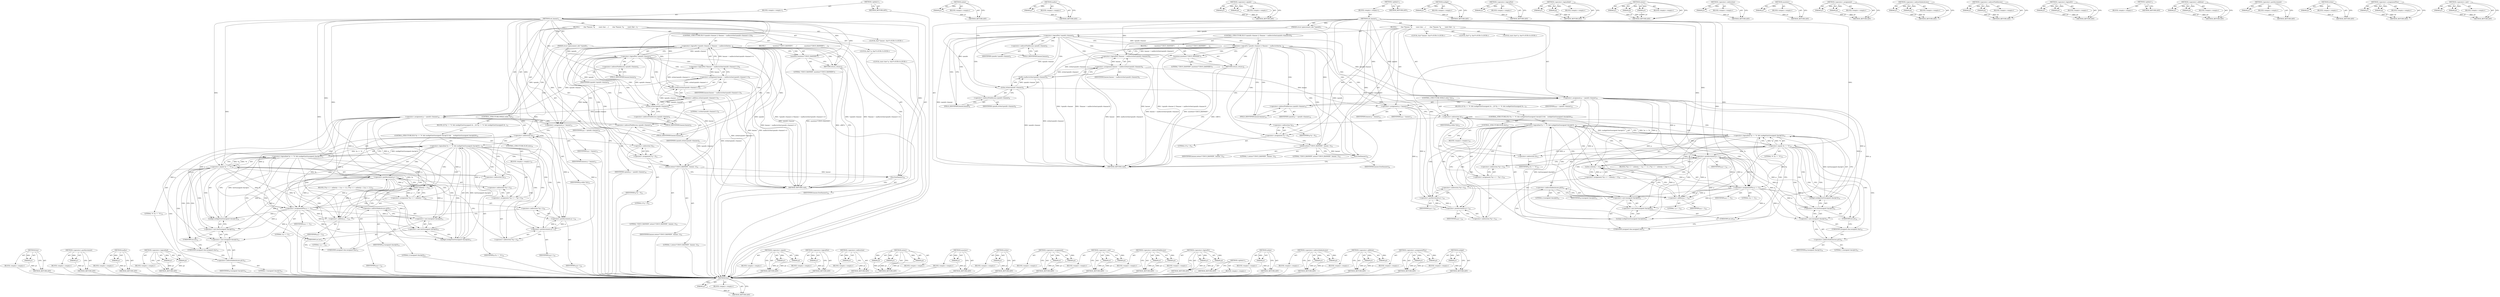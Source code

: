 digraph "isxdigit" {
vulnerable_206 [label=<(METHOD,free)>];
vulnerable_207 [label=<(PARAM,p1)>];
vulnerable_208 [label=<(BLOCK,&lt;empty&gt;,&lt;empty&gt;)>];
vulnerable_209 [label=<(METHOD_RETURN,ANY)>];
vulnerable_186 [label=<(METHOD,unhex)>];
vulnerable_187 [label=<(PARAM,p1)>];
vulnerable_188 [label=<(BLOCK,&lt;empty&gt;,&lt;empty&gt;)>];
vulnerable_189 [label=<(METHOD_RETURN,ANY)>];
vulnerable_142 [label=<(METHOD,malloc)>];
vulnerable_143 [label=<(PARAM,p1)>];
vulnerable_144 [label=<(BLOCK,&lt;empty&gt;,&lt;empty&gt;)>];
vulnerable_145 [label=<(METHOD_RETURN,ANY)>];
vulnerable_163 [label=<(METHOD,&lt;operator&gt;.equals)>];
vulnerable_164 [label=<(PARAM,p1)>];
vulnerable_165 [label=<(PARAM,p2)>];
vulnerable_166 [label=<(BLOCK,&lt;empty&gt;,&lt;empty&gt;)>];
vulnerable_167 [label=<(METHOD_RETURN,ANY)>];
vulnerable_6 [label=<(METHOD,&lt;global&gt;)<SUB>1</SUB>>];
vulnerable_7 [label=<(BLOCK,&lt;empty&gt;,&lt;empty&gt;)<SUB>1</SUB>>];
vulnerable_8 [label=<(METHOD,set_banner)<SUB>1</SUB>>];
vulnerable_9 [label=<(PARAM,struct openconnect_info *vpninfo)<SUB>1</SUB>>];
vulnerable_10 [label=<(BLOCK,{
        char *banner, *q;
        const char ...,{
        char *banner, *q;
        const char ...)<SUB>2</SUB>>];
vulnerable_11 [label="<(LOCAL,char* banner: char*)<SUB>3</SUB>>"];
vulnerable_12 [label="<(LOCAL,char* q: char*)<SUB>3</SUB>>"];
vulnerable_13 [label="<(LOCAL,const char* p: char*)<SUB>4</SUB>>"];
vulnerable_14 [label=<(CONTROL_STRUCTURE,IF,if (!vpninfo-&gt;banner || !(banner = malloc(strlen(vpninfo-&gt;banner)))))<SUB>6</SUB>>];
vulnerable_15 [label=<(&lt;operator&gt;.logicalOr,!vpninfo-&gt;banner || !(banner = malloc(strlen(vp...)<SUB>6</SUB>>];
vulnerable_16 [label=<(&lt;operator&gt;.logicalNot,!vpninfo-&gt;banner)<SUB>6</SUB>>];
vulnerable_17 [label=<(&lt;operator&gt;.indirectFieldAccess,vpninfo-&gt;banner)<SUB>6</SUB>>];
vulnerable_18 [label=<(IDENTIFIER,vpninfo,!vpninfo-&gt;banner)<SUB>6</SUB>>];
vulnerable_19 [label=<(FIELD_IDENTIFIER,banner,banner)<SUB>6</SUB>>];
vulnerable_20 [label=<(&lt;operator&gt;.logicalNot,!(banner = malloc(strlen(vpninfo-&gt;banner))))<SUB>6</SUB>>];
vulnerable_21 [label=<(&lt;operator&gt;.assignment,banner = malloc(strlen(vpninfo-&gt;banner)))<SUB>6</SUB>>];
vulnerable_22 [label=<(IDENTIFIER,banner,banner = malloc(strlen(vpninfo-&gt;banner)))<SUB>6</SUB>>];
vulnerable_23 [label=<(malloc,malloc(strlen(vpninfo-&gt;banner)))<SUB>6</SUB>>];
vulnerable_24 [label=<(strlen,strlen(vpninfo-&gt;banner))<SUB>6</SUB>>];
vulnerable_25 [label=<(&lt;operator&gt;.indirectFieldAccess,vpninfo-&gt;banner)<SUB>6</SUB>>];
vulnerable_26 [label=<(IDENTIFIER,vpninfo,strlen(vpninfo-&gt;banner))<SUB>6</SUB>>];
vulnerable_27 [label=<(FIELD_IDENTIFIER,banner,banner)<SUB>6</SUB>>];
vulnerable_28 [label=<(BLOCK,{
                unsetenv(&quot;CISCO_BANNER&quot;);
   ...,{
                unsetenv(&quot;CISCO_BANNER&quot;);
   ...)<SUB>6</SUB>>];
vulnerable_29 [label=<(unsetenv,unsetenv(&quot;CISCO_BANNER&quot;))<SUB>7</SUB>>];
vulnerable_30 [label=<(LITERAL,&quot;CISCO_BANNER&quot;,unsetenv(&quot;CISCO_BANNER&quot;))<SUB>7</SUB>>];
vulnerable_31 [label=<(RETURN,return;,return;)<SUB>8</SUB>>];
vulnerable_32 [label=<(&lt;operator&gt;.assignment,p = vpninfo-&gt;banner)<SUB>10</SUB>>];
vulnerable_33 [label=<(IDENTIFIER,p,p = vpninfo-&gt;banner)<SUB>10</SUB>>];
vulnerable_34 [label=<(&lt;operator&gt;.indirectFieldAccess,vpninfo-&gt;banner)<SUB>10</SUB>>];
vulnerable_35 [label=<(IDENTIFIER,vpninfo,p = vpninfo-&gt;banner)<SUB>10</SUB>>];
vulnerable_36 [label=<(FIELD_IDENTIFIER,banner,banner)<SUB>10</SUB>>];
vulnerable_37 [label=<(&lt;operator&gt;.assignment,q = banner)<SUB>11</SUB>>];
vulnerable_38 [label=<(IDENTIFIER,q,q = banner)<SUB>11</SUB>>];
vulnerable_39 [label=<(IDENTIFIER,banner,q = banner)<SUB>11</SUB>>];
vulnerable_40 [label=<(CONTROL_STRUCTURE,WHILE,while (*p))<SUB>13</SUB>>];
vulnerable_41 [label=<(&lt;operator&gt;.indirection,*p)<SUB>13</SUB>>];
vulnerable_42 [label=<(IDENTIFIER,p,while (*p))<SUB>13</SUB>>];
vulnerable_43 [label=<(BLOCK,{
		if (*p == '%' &amp;&amp; isxdigit((int)(unsigned ch...,{
		if (*p == '%' &amp;&amp; isxdigit((int)(unsigned ch...)<SUB>13</SUB>>];
vulnerable_44 [label=<(CONTROL_STRUCTURE,IF,if (*p == '%' &amp;&amp; isxdigit((int)(unsigned char)p[1]) &amp;&amp;
		    isxdigit((int)(unsigned char)p[2])))<SUB>14</SUB>>];
vulnerable_45 [label=<(&lt;operator&gt;.logicalAnd,*p == '%' &amp;&amp; isxdigit((int)(unsigned char)p[1])...)<SUB>14</SUB>>];
vulnerable_46 [label=<(&lt;operator&gt;.logicalAnd,*p == '%' &amp;&amp; isxdigit((int)(unsigned char)p[1]))<SUB>14</SUB>>];
vulnerable_47 [label=<(&lt;operator&gt;.equals,*p == '%')<SUB>14</SUB>>];
vulnerable_48 [label=<(&lt;operator&gt;.indirection,*p)<SUB>14</SUB>>];
vulnerable_49 [label=<(IDENTIFIER,p,*p == '%')<SUB>14</SUB>>];
vulnerable_50 [label=<(LITERAL,'%',*p == '%')<SUB>14</SUB>>];
vulnerable_51 [label=<(isxdigit,isxdigit((int)(unsigned char)p[1]))<SUB>14</SUB>>];
vulnerable_52 [label=<(&lt;operator&gt;.cast,(int)(unsigned char)p[1])<SUB>14</SUB>>];
vulnerable_53 [label=<(UNKNOWN,int,int)<SUB>14</SUB>>];
vulnerable_54 [label=<(&lt;operator&gt;.cast,(unsigned char)p[1])<SUB>14</SUB>>];
vulnerable_55 [label=<(UNKNOWN,unsigned char,unsigned char)<SUB>14</SUB>>];
vulnerable_56 [label=<(&lt;operator&gt;.indirectIndexAccess,p[1])<SUB>14</SUB>>];
vulnerable_57 [label=<(IDENTIFIER,p,(unsigned char)p[1])<SUB>14</SUB>>];
vulnerable_58 [label=<(LITERAL,1,(unsigned char)p[1])<SUB>14</SUB>>];
vulnerable_59 [label=<(isxdigit,isxdigit((int)(unsigned char)p[2]))<SUB>15</SUB>>];
vulnerable_60 [label=<(&lt;operator&gt;.cast,(int)(unsigned char)p[2])<SUB>15</SUB>>];
vulnerable_61 [label=<(UNKNOWN,int,int)<SUB>15</SUB>>];
vulnerable_62 [label=<(&lt;operator&gt;.cast,(unsigned char)p[2])<SUB>15</SUB>>];
vulnerable_63 [label=<(UNKNOWN,unsigned char,unsigned char)<SUB>15</SUB>>];
vulnerable_64 [label=<(&lt;operator&gt;.indirectIndexAccess,p[2])<SUB>15</SUB>>];
vulnerable_65 [label=<(IDENTIFIER,p,(unsigned char)p[2])<SUB>15</SUB>>];
vulnerable_66 [label=<(LITERAL,2,(unsigned char)p[2])<SUB>15</SUB>>];
vulnerable_67 [label=<(BLOCK,{
			*(q++) = unhex(p + 1);
			p += 3;
		},{
			*(q++) = unhex(p + 1);
			p += 3;
		})<SUB>15</SUB>>];
vulnerable_68 [label=<(&lt;operator&gt;.assignment,*(q++) = unhex(p + 1))<SUB>16</SUB>>];
vulnerable_69 [label=<(&lt;operator&gt;.indirection,*(q++))<SUB>16</SUB>>];
vulnerable_70 [label=<(&lt;operator&gt;.postIncrement,q++)<SUB>16</SUB>>];
vulnerable_71 [label=<(IDENTIFIER,q,q++)<SUB>16</SUB>>];
vulnerable_72 [label=<(unhex,unhex(p + 1))<SUB>16</SUB>>];
vulnerable_73 [label=<(&lt;operator&gt;.addition,p + 1)<SUB>16</SUB>>];
vulnerable_74 [label=<(IDENTIFIER,p,p + 1)<SUB>16</SUB>>];
vulnerable_75 [label=<(LITERAL,1,p + 1)<SUB>16</SUB>>];
vulnerable_76 [label=<(&lt;operator&gt;.assignmentPlus,p += 3)<SUB>17</SUB>>];
vulnerable_77 [label=<(IDENTIFIER,p,p += 3)<SUB>17</SUB>>];
vulnerable_78 [label=<(LITERAL,3,p += 3)<SUB>17</SUB>>];
vulnerable_79 [label=<(CONTROL_STRUCTURE,ELSE,else)<SUB>19</SUB>>];
vulnerable_80 [label=<(BLOCK,&lt;empty&gt;,&lt;empty&gt;)<SUB>19</SUB>>];
vulnerable_81 [label=<(&lt;operator&gt;.assignment,*(q++) = *(p++))<SUB>19</SUB>>];
vulnerable_82 [label=<(&lt;operator&gt;.indirection,*(q++))<SUB>19</SUB>>];
vulnerable_83 [label=<(&lt;operator&gt;.postIncrement,q++)<SUB>19</SUB>>];
vulnerable_84 [label=<(IDENTIFIER,q,q++)<SUB>19</SUB>>];
vulnerable_85 [label=<(&lt;operator&gt;.indirection,*(p++))<SUB>19</SUB>>];
vulnerable_86 [label=<(&lt;operator&gt;.postIncrement,p++)<SUB>19</SUB>>];
vulnerable_87 [label=<(IDENTIFIER,p,p++)<SUB>19</SUB>>];
vulnerable_88 [label=<(&lt;operator&gt;.assignment,*q = 0)<SUB>21</SUB>>];
vulnerable_89 [label=<(&lt;operator&gt;.indirection,*q)<SUB>21</SUB>>];
vulnerable_90 [label=<(IDENTIFIER,q,*q = 0)<SUB>21</SUB>>];
vulnerable_91 [label=<(LITERAL,0,*q = 0)<SUB>21</SUB>>];
vulnerable_92 [label=<(setenv,setenv(&quot;CISCO_BANNER&quot;, banner, 1))<SUB>22</SUB>>];
vulnerable_93 [label=<(LITERAL,&quot;CISCO_BANNER&quot;,setenv(&quot;CISCO_BANNER&quot;, banner, 1))<SUB>22</SUB>>];
vulnerable_94 [label=<(IDENTIFIER,banner,setenv(&quot;CISCO_BANNER&quot;, banner, 1))<SUB>22</SUB>>];
vulnerable_95 [label=<(LITERAL,1,setenv(&quot;CISCO_BANNER&quot;, banner, 1))<SUB>22</SUB>>];
vulnerable_96 [label=<(free,free(banner))<SUB>24</SUB>>];
vulnerable_97 [label=<(IDENTIFIER,banner,free(banner))<SUB>24</SUB>>];
vulnerable_98 [label=<(METHOD_RETURN,void)<SUB>1</SUB>>];
vulnerable_100 [label=<(METHOD_RETURN,ANY)<SUB>1</SUB>>];
vulnerable_168 [label=<(METHOD,isxdigit)>];
vulnerable_169 [label=<(PARAM,p1)>];
vulnerable_170 [label=<(BLOCK,&lt;empty&gt;,&lt;empty&gt;)>];
vulnerable_171 [label=<(METHOD_RETURN,ANY)>];
vulnerable_128 [label=<(METHOD,&lt;operator&gt;.logicalNot)>];
vulnerable_129 [label=<(PARAM,p1)>];
vulnerable_130 [label=<(BLOCK,&lt;empty&gt;,&lt;empty&gt;)>];
vulnerable_131 [label=<(METHOD_RETURN,ANY)>];
vulnerable_158 [label=<(METHOD,&lt;operator&gt;.logicalAnd)>];
vulnerable_159 [label=<(PARAM,p1)>];
vulnerable_160 [label=<(PARAM,p2)>];
vulnerable_161 [label=<(BLOCK,&lt;empty&gt;,&lt;empty&gt;)>];
vulnerable_162 [label=<(METHOD_RETURN,ANY)>];
vulnerable_200 [label=<(METHOD,setenv)>];
vulnerable_201 [label=<(PARAM,p1)>];
vulnerable_202 [label=<(PARAM,p2)>];
vulnerable_203 [label=<(PARAM,p3)>];
vulnerable_204 [label=<(BLOCK,&lt;empty&gt;,&lt;empty&gt;)>];
vulnerable_205 [label=<(METHOD_RETURN,ANY)>];
vulnerable_154 [label=<(METHOD,&lt;operator&gt;.indirection)>];
vulnerable_155 [label=<(PARAM,p1)>];
vulnerable_156 [label=<(BLOCK,&lt;empty&gt;,&lt;empty&gt;)>];
vulnerable_157 [label=<(METHOD_RETURN,ANY)>];
vulnerable_150 [label=<(METHOD,unsetenv)>];
vulnerable_151 [label=<(PARAM,p1)>];
vulnerable_152 [label=<(BLOCK,&lt;empty&gt;,&lt;empty&gt;)>];
vulnerable_153 [label=<(METHOD_RETURN,ANY)>];
vulnerable_137 [label=<(METHOD,&lt;operator&gt;.assignment)>];
vulnerable_138 [label=<(PARAM,p1)>];
vulnerable_139 [label=<(PARAM,p2)>];
vulnerable_140 [label=<(BLOCK,&lt;empty&gt;,&lt;empty&gt;)>];
vulnerable_141 [label=<(METHOD_RETURN,ANY)>];
vulnerable_177 [label=<(METHOD,&lt;operator&gt;.indirectIndexAccess)>];
vulnerable_178 [label=<(PARAM,p1)>];
vulnerable_179 [label=<(PARAM,p2)>];
vulnerable_180 [label=<(BLOCK,&lt;empty&gt;,&lt;empty&gt;)>];
vulnerable_181 [label=<(METHOD_RETURN,ANY)>];
vulnerable_132 [label=<(METHOD,&lt;operator&gt;.indirectFieldAccess)>];
vulnerable_133 [label=<(PARAM,p1)>];
vulnerable_134 [label=<(PARAM,p2)>];
vulnerable_135 [label=<(BLOCK,&lt;empty&gt;,&lt;empty&gt;)>];
vulnerable_136 [label=<(METHOD_RETURN,ANY)>];
vulnerable_123 [label=<(METHOD,&lt;operator&gt;.logicalOr)>];
vulnerable_124 [label=<(PARAM,p1)>];
vulnerable_125 [label=<(PARAM,p2)>];
vulnerable_126 [label=<(BLOCK,&lt;empty&gt;,&lt;empty&gt;)>];
vulnerable_127 [label=<(METHOD_RETURN,ANY)>];
vulnerable_117 [label=<(METHOD,&lt;global&gt;)<SUB>1</SUB>>];
vulnerable_118 [label=<(BLOCK,&lt;empty&gt;,&lt;empty&gt;)>];
vulnerable_119 [label=<(METHOD_RETURN,ANY)>];
vulnerable_190 [label=<(METHOD,&lt;operator&gt;.addition)>];
vulnerable_191 [label=<(PARAM,p1)>];
vulnerable_192 [label=<(PARAM,p2)>];
vulnerable_193 [label=<(BLOCK,&lt;empty&gt;,&lt;empty&gt;)>];
vulnerable_194 [label=<(METHOD_RETURN,ANY)>];
vulnerable_182 [label=<(METHOD,&lt;operator&gt;.postIncrement)>];
vulnerable_183 [label=<(PARAM,p1)>];
vulnerable_184 [label=<(BLOCK,&lt;empty&gt;,&lt;empty&gt;)>];
vulnerable_185 [label=<(METHOD_RETURN,ANY)>];
vulnerable_146 [label=<(METHOD,strlen)>];
vulnerable_147 [label=<(PARAM,p1)>];
vulnerable_148 [label=<(BLOCK,&lt;empty&gt;,&lt;empty&gt;)>];
vulnerable_149 [label=<(METHOD_RETURN,ANY)>];
vulnerable_195 [label=<(METHOD,&lt;operator&gt;.assignmentPlus)>];
vulnerable_196 [label=<(PARAM,p1)>];
vulnerable_197 [label=<(PARAM,p2)>];
vulnerable_198 [label=<(BLOCK,&lt;empty&gt;,&lt;empty&gt;)>];
vulnerable_199 [label=<(METHOD_RETURN,ANY)>];
vulnerable_172 [label=<(METHOD,&lt;operator&gt;.cast)>];
vulnerable_173 [label=<(PARAM,p1)>];
vulnerable_174 [label=<(PARAM,p2)>];
vulnerable_175 [label=<(BLOCK,&lt;empty&gt;,&lt;empty&gt;)>];
vulnerable_176 [label=<(METHOD_RETURN,ANY)>];
fixed_208 [label=<(METHOD,free)>];
fixed_209 [label=<(PARAM,p1)>];
fixed_210 [label=<(BLOCK,&lt;empty&gt;,&lt;empty&gt;)>];
fixed_211 [label=<(METHOD_RETURN,ANY)>];
fixed_189 [label=<(METHOD,&lt;operator&gt;.postIncrement)>];
fixed_190 [label=<(PARAM,p1)>];
fixed_191 [label=<(BLOCK,&lt;empty&gt;,&lt;empty&gt;)>];
fixed_192 [label=<(METHOD_RETURN,ANY)>];
fixed_144 [label=<(METHOD,malloc)>];
fixed_145 [label=<(PARAM,p1)>];
fixed_146 [label=<(BLOCK,&lt;empty&gt;,&lt;empty&gt;)>];
fixed_147 [label=<(METHOD_RETURN,ANY)>];
fixed_165 [label=<(METHOD,&lt;operator&gt;.logicalAnd)>];
fixed_166 [label=<(PARAM,p1)>];
fixed_167 [label=<(PARAM,p2)>];
fixed_168 [label=<(BLOCK,&lt;empty&gt;,&lt;empty&gt;)>];
fixed_169 [label=<(METHOD_RETURN,ANY)>];
fixed_6 [label=<(METHOD,&lt;global&gt;)<SUB>1</SUB>>];
fixed_7 [label=<(BLOCK,&lt;empty&gt;,&lt;empty&gt;)<SUB>1</SUB>>];
fixed_8 [label=<(METHOD,set_banner)<SUB>1</SUB>>];
fixed_9 [label=<(PARAM,struct openconnect_info *vpninfo)<SUB>1</SUB>>];
fixed_10 [label=<(BLOCK,{
        char *banner, *q;
        const char ...,{
        char *banner, *q;
        const char ...)<SUB>2</SUB>>];
fixed_11 [label="<(LOCAL,char* banner: char*)<SUB>3</SUB>>"];
fixed_12 [label="<(LOCAL,char* q: char*)<SUB>3</SUB>>"];
fixed_13 [label="<(LOCAL,const char* p: char*)<SUB>4</SUB>>"];
fixed_14 [label=<(CONTROL_STRUCTURE,IF,if (!vpninfo-&gt;banner || !(banner = malloc(strlen(vpninfo-&gt;banner)+1))))<SUB>6</SUB>>];
fixed_15 [label=<(&lt;operator&gt;.logicalOr,!vpninfo-&gt;banner || !(banner = malloc(strlen(vp...)<SUB>6</SUB>>];
fixed_16 [label=<(&lt;operator&gt;.logicalNot,!vpninfo-&gt;banner)<SUB>6</SUB>>];
fixed_17 [label=<(&lt;operator&gt;.indirectFieldAccess,vpninfo-&gt;banner)<SUB>6</SUB>>];
fixed_18 [label=<(IDENTIFIER,vpninfo,!vpninfo-&gt;banner)<SUB>6</SUB>>];
fixed_19 [label=<(FIELD_IDENTIFIER,banner,banner)<SUB>6</SUB>>];
fixed_20 [label=<(&lt;operator&gt;.logicalNot,!(banner = malloc(strlen(vpninfo-&gt;banner)+1)))<SUB>6</SUB>>];
fixed_21 [label=<(&lt;operator&gt;.assignment,banner = malloc(strlen(vpninfo-&gt;banner)+1))<SUB>6</SUB>>];
fixed_22 [label=<(IDENTIFIER,banner,banner = malloc(strlen(vpninfo-&gt;banner)+1))<SUB>6</SUB>>];
fixed_23 [label=<(malloc,malloc(strlen(vpninfo-&gt;banner)+1))<SUB>6</SUB>>];
fixed_24 [label=<(&lt;operator&gt;.addition,strlen(vpninfo-&gt;banner)+1)<SUB>6</SUB>>];
fixed_25 [label=<(strlen,strlen(vpninfo-&gt;banner))<SUB>6</SUB>>];
fixed_26 [label=<(&lt;operator&gt;.indirectFieldAccess,vpninfo-&gt;banner)<SUB>6</SUB>>];
fixed_27 [label=<(IDENTIFIER,vpninfo,strlen(vpninfo-&gt;banner))<SUB>6</SUB>>];
fixed_28 [label=<(FIELD_IDENTIFIER,banner,banner)<SUB>6</SUB>>];
fixed_29 [label=<(LITERAL,1,strlen(vpninfo-&gt;banner)+1)<SUB>6</SUB>>];
fixed_30 [label=<(BLOCK,{
                unsetenv(&quot;CISCO_BANNER&quot;);
   ...,{
                unsetenv(&quot;CISCO_BANNER&quot;);
   ...)<SUB>6</SUB>>];
fixed_31 [label=<(unsetenv,unsetenv(&quot;CISCO_BANNER&quot;))<SUB>7</SUB>>];
fixed_32 [label=<(LITERAL,&quot;CISCO_BANNER&quot;,unsetenv(&quot;CISCO_BANNER&quot;))<SUB>7</SUB>>];
fixed_33 [label=<(RETURN,return;,return;)<SUB>8</SUB>>];
fixed_34 [label=<(&lt;operator&gt;.assignment,p = vpninfo-&gt;banner)<SUB>10</SUB>>];
fixed_35 [label=<(IDENTIFIER,p,p = vpninfo-&gt;banner)<SUB>10</SUB>>];
fixed_36 [label=<(&lt;operator&gt;.indirectFieldAccess,vpninfo-&gt;banner)<SUB>10</SUB>>];
fixed_37 [label=<(IDENTIFIER,vpninfo,p = vpninfo-&gt;banner)<SUB>10</SUB>>];
fixed_38 [label=<(FIELD_IDENTIFIER,banner,banner)<SUB>10</SUB>>];
fixed_39 [label=<(&lt;operator&gt;.assignment,q = banner)<SUB>11</SUB>>];
fixed_40 [label=<(IDENTIFIER,q,q = banner)<SUB>11</SUB>>];
fixed_41 [label=<(IDENTIFIER,banner,q = banner)<SUB>11</SUB>>];
fixed_42 [label=<(CONTROL_STRUCTURE,WHILE,while (*p))<SUB>13</SUB>>];
fixed_43 [label=<(&lt;operator&gt;.indirection,*p)<SUB>13</SUB>>];
fixed_44 [label=<(IDENTIFIER,p,while (*p))<SUB>13</SUB>>];
fixed_45 [label=<(BLOCK,{
		if (*p == '%' &amp;&amp; isxdigit((int)(unsigned ch...,{
		if (*p == '%' &amp;&amp; isxdigit((int)(unsigned ch...)<SUB>13</SUB>>];
fixed_46 [label=<(CONTROL_STRUCTURE,IF,if (*p == '%' &amp;&amp; isxdigit((int)(unsigned char)p[1]) &amp;&amp;
		    isxdigit((int)(unsigned char)p[2])))<SUB>14</SUB>>];
fixed_47 [label=<(&lt;operator&gt;.logicalAnd,*p == '%' &amp;&amp; isxdigit((int)(unsigned char)p[1])...)<SUB>14</SUB>>];
fixed_48 [label=<(&lt;operator&gt;.logicalAnd,*p == '%' &amp;&amp; isxdigit((int)(unsigned char)p[1]))<SUB>14</SUB>>];
fixed_49 [label=<(&lt;operator&gt;.equals,*p == '%')<SUB>14</SUB>>];
fixed_50 [label=<(&lt;operator&gt;.indirection,*p)<SUB>14</SUB>>];
fixed_51 [label=<(IDENTIFIER,p,*p == '%')<SUB>14</SUB>>];
fixed_52 [label=<(LITERAL,'%',*p == '%')<SUB>14</SUB>>];
fixed_53 [label=<(isxdigit,isxdigit((int)(unsigned char)p[1]))<SUB>14</SUB>>];
fixed_54 [label=<(&lt;operator&gt;.cast,(int)(unsigned char)p[1])<SUB>14</SUB>>];
fixed_55 [label=<(UNKNOWN,int,int)<SUB>14</SUB>>];
fixed_56 [label=<(&lt;operator&gt;.cast,(unsigned char)p[1])<SUB>14</SUB>>];
fixed_57 [label=<(UNKNOWN,unsigned char,unsigned char)<SUB>14</SUB>>];
fixed_58 [label=<(&lt;operator&gt;.indirectIndexAccess,p[1])<SUB>14</SUB>>];
fixed_59 [label=<(IDENTIFIER,p,(unsigned char)p[1])<SUB>14</SUB>>];
fixed_60 [label=<(LITERAL,1,(unsigned char)p[1])<SUB>14</SUB>>];
fixed_61 [label=<(isxdigit,isxdigit((int)(unsigned char)p[2]))<SUB>15</SUB>>];
fixed_62 [label=<(&lt;operator&gt;.cast,(int)(unsigned char)p[2])<SUB>15</SUB>>];
fixed_63 [label=<(UNKNOWN,int,int)<SUB>15</SUB>>];
fixed_64 [label=<(&lt;operator&gt;.cast,(unsigned char)p[2])<SUB>15</SUB>>];
fixed_65 [label=<(UNKNOWN,unsigned char,unsigned char)<SUB>15</SUB>>];
fixed_66 [label=<(&lt;operator&gt;.indirectIndexAccess,p[2])<SUB>15</SUB>>];
fixed_67 [label=<(IDENTIFIER,p,(unsigned char)p[2])<SUB>15</SUB>>];
fixed_68 [label=<(LITERAL,2,(unsigned char)p[2])<SUB>15</SUB>>];
fixed_69 [label=<(BLOCK,{
			*(q++) = unhex(p + 1);
			p += 3;
		},{
			*(q++) = unhex(p + 1);
			p += 3;
		})<SUB>15</SUB>>];
fixed_70 [label=<(&lt;operator&gt;.assignment,*(q++) = unhex(p + 1))<SUB>16</SUB>>];
fixed_71 [label=<(&lt;operator&gt;.indirection,*(q++))<SUB>16</SUB>>];
fixed_72 [label=<(&lt;operator&gt;.postIncrement,q++)<SUB>16</SUB>>];
fixed_73 [label=<(IDENTIFIER,q,q++)<SUB>16</SUB>>];
fixed_74 [label=<(unhex,unhex(p + 1))<SUB>16</SUB>>];
fixed_75 [label=<(&lt;operator&gt;.addition,p + 1)<SUB>16</SUB>>];
fixed_76 [label=<(IDENTIFIER,p,p + 1)<SUB>16</SUB>>];
fixed_77 [label=<(LITERAL,1,p + 1)<SUB>16</SUB>>];
fixed_78 [label=<(&lt;operator&gt;.assignmentPlus,p += 3)<SUB>17</SUB>>];
fixed_79 [label=<(IDENTIFIER,p,p += 3)<SUB>17</SUB>>];
fixed_80 [label=<(LITERAL,3,p += 3)<SUB>17</SUB>>];
fixed_81 [label=<(CONTROL_STRUCTURE,ELSE,else)<SUB>19</SUB>>];
fixed_82 [label=<(BLOCK,&lt;empty&gt;,&lt;empty&gt;)<SUB>19</SUB>>];
fixed_83 [label=<(&lt;operator&gt;.assignment,*(q++) = *(p++))<SUB>19</SUB>>];
fixed_84 [label=<(&lt;operator&gt;.indirection,*(q++))<SUB>19</SUB>>];
fixed_85 [label=<(&lt;operator&gt;.postIncrement,q++)<SUB>19</SUB>>];
fixed_86 [label=<(IDENTIFIER,q,q++)<SUB>19</SUB>>];
fixed_87 [label=<(&lt;operator&gt;.indirection,*(p++))<SUB>19</SUB>>];
fixed_88 [label=<(&lt;operator&gt;.postIncrement,p++)<SUB>19</SUB>>];
fixed_89 [label=<(IDENTIFIER,p,p++)<SUB>19</SUB>>];
fixed_90 [label=<(&lt;operator&gt;.assignment,*q = 0)<SUB>21</SUB>>];
fixed_91 [label=<(&lt;operator&gt;.indirection,*q)<SUB>21</SUB>>];
fixed_92 [label=<(IDENTIFIER,q,*q = 0)<SUB>21</SUB>>];
fixed_93 [label=<(LITERAL,0,*q = 0)<SUB>21</SUB>>];
fixed_94 [label=<(setenv,setenv(&quot;CISCO_BANNER&quot;, banner, 1))<SUB>22</SUB>>];
fixed_95 [label=<(LITERAL,&quot;CISCO_BANNER&quot;,setenv(&quot;CISCO_BANNER&quot;, banner, 1))<SUB>22</SUB>>];
fixed_96 [label=<(IDENTIFIER,banner,setenv(&quot;CISCO_BANNER&quot;, banner, 1))<SUB>22</SUB>>];
fixed_97 [label=<(LITERAL,1,setenv(&quot;CISCO_BANNER&quot;, banner, 1))<SUB>22</SUB>>];
fixed_98 [label=<(free,free(banner))<SUB>24</SUB>>];
fixed_99 [label=<(IDENTIFIER,banner,free(banner))<SUB>24</SUB>>];
fixed_100 [label=<(METHOD_RETURN,void)<SUB>1</SUB>>];
fixed_102 [label=<(METHOD_RETURN,ANY)<SUB>1</SUB>>];
fixed_170 [label=<(METHOD,&lt;operator&gt;.equals)>];
fixed_171 [label=<(PARAM,p1)>];
fixed_172 [label=<(PARAM,p2)>];
fixed_173 [label=<(BLOCK,&lt;empty&gt;,&lt;empty&gt;)>];
fixed_174 [label=<(METHOD_RETURN,ANY)>];
fixed_130 [label=<(METHOD,&lt;operator&gt;.logicalNot)>];
fixed_131 [label=<(PARAM,p1)>];
fixed_132 [label=<(BLOCK,&lt;empty&gt;,&lt;empty&gt;)>];
fixed_133 [label=<(METHOD_RETURN,ANY)>];
fixed_161 [label=<(METHOD,&lt;operator&gt;.indirection)>];
fixed_162 [label=<(PARAM,p1)>];
fixed_163 [label=<(BLOCK,&lt;empty&gt;,&lt;empty&gt;)>];
fixed_164 [label=<(METHOD_RETURN,ANY)>];
fixed_202 [label=<(METHOD,setenv)>];
fixed_203 [label=<(PARAM,p1)>];
fixed_204 [label=<(PARAM,p2)>];
fixed_205 [label=<(PARAM,p3)>];
fixed_206 [label=<(BLOCK,&lt;empty&gt;,&lt;empty&gt;)>];
fixed_207 [label=<(METHOD_RETURN,ANY)>];
fixed_157 [label=<(METHOD,unsetenv)>];
fixed_158 [label=<(PARAM,p1)>];
fixed_159 [label=<(BLOCK,&lt;empty&gt;,&lt;empty&gt;)>];
fixed_160 [label=<(METHOD_RETURN,ANY)>];
fixed_153 [label=<(METHOD,strlen)>];
fixed_154 [label=<(PARAM,p1)>];
fixed_155 [label=<(BLOCK,&lt;empty&gt;,&lt;empty&gt;)>];
fixed_156 [label=<(METHOD_RETURN,ANY)>];
fixed_139 [label=<(METHOD,&lt;operator&gt;.assignment)>];
fixed_140 [label=<(PARAM,p1)>];
fixed_141 [label=<(PARAM,p2)>];
fixed_142 [label=<(BLOCK,&lt;empty&gt;,&lt;empty&gt;)>];
fixed_143 [label=<(METHOD_RETURN,ANY)>];
fixed_179 [label=<(METHOD,&lt;operator&gt;.cast)>];
fixed_180 [label=<(PARAM,p1)>];
fixed_181 [label=<(PARAM,p2)>];
fixed_182 [label=<(BLOCK,&lt;empty&gt;,&lt;empty&gt;)>];
fixed_183 [label=<(METHOD_RETURN,ANY)>];
fixed_134 [label=<(METHOD,&lt;operator&gt;.indirectFieldAccess)>];
fixed_135 [label=<(PARAM,p1)>];
fixed_136 [label=<(PARAM,p2)>];
fixed_137 [label=<(BLOCK,&lt;empty&gt;,&lt;empty&gt;)>];
fixed_138 [label=<(METHOD_RETURN,ANY)>];
fixed_125 [label=<(METHOD,&lt;operator&gt;.logicalOr)>];
fixed_126 [label=<(PARAM,p1)>];
fixed_127 [label=<(PARAM,p2)>];
fixed_128 [label=<(BLOCK,&lt;empty&gt;,&lt;empty&gt;)>];
fixed_129 [label=<(METHOD_RETURN,ANY)>];
fixed_119 [label=<(METHOD,&lt;global&gt;)<SUB>1</SUB>>];
fixed_120 [label=<(BLOCK,&lt;empty&gt;,&lt;empty&gt;)>];
fixed_121 [label=<(METHOD_RETURN,ANY)>];
fixed_193 [label=<(METHOD,unhex)>];
fixed_194 [label=<(PARAM,p1)>];
fixed_195 [label=<(BLOCK,&lt;empty&gt;,&lt;empty&gt;)>];
fixed_196 [label=<(METHOD_RETURN,ANY)>];
fixed_184 [label=<(METHOD,&lt;operator&gt;.indirectIndexAccess)>];
fixed_185 [label=<(PARAM,p1)>];
fixed_186 [label=<(PARAM,p2)>];
fixed_187 [label=<(BLOCK,&lt;empty&gt;,&lt;empty&gt;)>];
fixed_188 [label=<(METHOD_RETURN,ANY)>];
fixed_148 [label=<(METHOD,&lt;operator&gt;.addition)>];
fixed_149 [label=<(PARAM,p1)>];
fixed_150 [label=<(PARAM,p2)>];
fixed_151 [label=<(BLOCK,&lt;empty&gt;,&lt;empty&gt;)>];
fixed_152 [label=<(METHOD_RETURN,ANY)>];
fixed_197 [label=<(METHOD,&lt;operator&gt;.assignmentPlus)>];
fixed_198 [label=<(PARAM,p1)>];
fixed_199 [label=<(PARAM,p2)>];
fixed_200 [label=<(BLOCK,&lt;empty&gt;,&lt;empty&gt;)>];
fixed_201 [label=<(METHOD_RETURN,ANY)>];
fixed_175 [label=<(METHOD,isxdigit)>];
fixed_176 [label=<(PARAM,p1)>];
fixed_177 [label=<(BLOCK,&lt;empty&gt;,&lt;empty&gt;)>];
fixed_178 [label=<(METHOD_RETURN,ANY)>];
vulnerable_206 -> vulnerable_207  [key=0, label="AST: "];
vulnerable_206 -> vulnerable_207  [key=1, label="DDG: "];
vulnerable_206 -> vulnerable_208  [key=0, label="AST: "];
vulnerable_206 -> vulnerable_209  [key=0, label="AST: "];
vulnerable_206 -> vulnerable_209  [key=1, label="CFG: "];
vulnerable_207 -> vulnerable_209  [key=0, label="DDG: p1"];
vulnerable_186 -> vulnerable_187  [key=0, label="AST: "];
vulnerable_186 -> vulnerable_187  [key=1, label="DDG: "];
vulnerable_186 -> vulnerable_188  [key=0, label="AST: "];
vulnerable_186 -> vulnerable_189  [key=0, label="AST: "];
vulnerable_186 -> vulnerable_189  [key=1, label="CFG: "];
vulnerable_187 -> vulnerable_189  [key=0, label="DDG: p1"];
vulnerable_142 -> vulnerable_143  [key=0, label="AST: "];
vulnerable_142 -> vulnerable_143  [key=1, label="DDG: "];
vulnerable_142 -> vulnerable_144  [key=0, label="AST: "];
vulnerable_142 -> vulnerable_145  [key=0, label="AST: "];
vulnerable_142 -> vulnerable_145  [key=1, label="CFG: "];
vulnerable_143 -> vulnerable_145  [key=0, label="DDG: p1"];
vulnerable_163 -> vulnerable_164  [key=0, label="AST: "];
vulnerable_163 -> vulnerable_164  [key=1, label="DDG: "];
vulnerable_163 -> vulnerable_166  [key=0, label="AST: "];
vulnerable_163 -> vulnerable_165  [key=0, label="AST: "];
vulnerable_163 -> vulnerable_165  [key=1, label="DDG: "];
vulnerable_163 -> vulnerable_167  [key=0, label="AST: "];
vulnerable_163 -> vulnerable_167  [key=1, label="CFG: "];
vulnerable_164 -> vulnerable_167  [key=0, label="DDG: p1"];
vulnerable_165 -> vulnerable_167  [key=0, label="DDG: p2"];
vulnerable_6 -> vulnerable_7  [key=0, label="AST: "];
vulnerable_6 -> vulnerable_100  [key=0, label="AST: "];
vulnerable_6 -> vulnerable_100  [key=1, label="CFG: "];
vulnerable_7 -> vulnerable_8  [key=0, label="AST: "];
vulnerable_8 -> vulnerable_9  [key=0, label="AST: "];
vulnerable_8 -> vulnerable_9  [key=1, label="DDG: "];
vulnerable_8 -> vulnerable_10  [key=0, label="AST: "];
vulnerable_8 -> vulnerable_98  [key=0, label="AST: "];
vulnerable_8 -> vulnerable_19  [key=0, label="CFG: "];
vulnerable_8 -> vulnerable_37  [key=0, label="DDG: "];
vulnerable_8 -> vulnerable_88  [key=0, label="DDG: "];
vulnerable_8 -> vulnerable_92  [key=0, label="DDG: "];
vulnerable_8 -> vulnerable_96  [key=0, label="DDG: "];
vulnerable_8 -> vulnerable_31  [key=0, label="DDG: "];
vulnerable_8 -> vulnerable_29  [key=0, label="DDG: "];
vulnerable_8 -> vulnerable_76  [key=0, label="DDG: "];
vulnerable_8 -> vulnerable_47  [key=0, label="DDG: "];
vulnerable_8 -> vulnerable_72  [key=0, label="DDG: "];
vulnerable_8 -> vulnerable_70  [key=0, label="DDG: "];
vulnerable_8 -> vulnerable_73  [key=0, label="DDG: "];
vulnerable_8 -> vulnerable_83  [key=0, label="DDG: "];
vulnerable_8 -> vulnerable_86  [key=0, label="DDG: "];
vulnerable_9 -> vulnerable_98  [key=0, label="DDG: vpninfo"];
vulnerable_9 -> vulnerable_32  [key=0, label="DDG: vpninfo"];
vulnerable_9 -> vulnerable_16  [key=0, label="DDG: vpninfo"];
vulnerable_9 -> vulnerable_24  [key=0, label="DDG: vpninfo"];
vulnerable_10 -> vulnerable_11  [key=0, label="AST: "];
vulnerable_10 -> vulnerable_12  [key=0, label="AST: "];
vulnerable_10 -> vulnerable_13  [key=0, label="AST: "];
vulnerable_10 -> vulnerable_14  [key=0, label="AST: "];
vulnerable_10 -> vulnerable_32  [key=0, label="AST: "];
vulnerable_10 -> vulnerable_37  [key=0, label="AST: "];
vulnerable_10 -> vulnerable_40  [key=0, label="AST: "];
vulnerable_10 -> vulnerable_88  [key=0, label="AST: "];
vulnerable_10 -> vulnerable_92  [key=0, label="AST: "];
vulnerable_10 -> vulnerable_96  [key=0, label="AST: "];
vulnerable_14 -> vulnerable_15  [key=0, label="AST: "];
vulnerable_14 -> vulnerable_28  [key=0, label="AST: "];
vulnerable_15 -> vulnerable_16  [key=0, label="AST: "];
vulnerable_15 -> vulnerable_20  [key=0, label="AST: "];
vulnerable_15 -> vulnerable_29  [key=0, label="CFG: "];
vulnerable_15 -> vulnerable_29  [key=1, label="CDG: "];
vulnerable_15 -> vulnerable_36  [key=0, label="CFG: "];
vulnerable_15 -> vulnerable_36  [key=1, label="CDG: "];
vulnerable_15 -> vulnerable_98  [key=0, label="DDG: !vpninfo-&gt;banner"];
vulnerable_15 -> vulnerable_98  [key=1, label="DDG: !(banner = malloc(strlen(vpninfo-&gt;banner)))"];
vulnerable_15 -> vulnerable_98  [key=2, label="DDG: !vpninfo-&gt;banner || !(banner = malloc(strlen(vpninfo-&gt;banner)))"];
vulnerable_15 -> vulnerable_34  [key=0, label="CDG: "];
vulnerable_15 -> vulnerable_32  [key=0, label="CDG: "];
vulnerable_15 -> vulnerable_96  [key=0, label="CDG: "];
vulnerable_15 -> vulnerable_89  [key=0, label="CDG: "];
vulnerable_15 -> vulnerable_37  [key=0, label="CDG: "];
vulnerable_15 -> vulnerable_92  [key=0, label="CDG: "];
vulnerable_15 -> vulnerable_88  [key=0, label="CDG: "];
vulnerable_15 -> vulnerable_41  [key=0, label="CDG: "];
vulnerable_15 -> vulnerable_31  [key=0, label="CDG: "];
vulnerable_16 -> vulnerable_17  [key=0, label="AST: "];
vulnerable_16 -> vulnerable_15  [key=0, label="CFG: "];
vulnerable_16 -> vulnerable_15  [key=1, label="DDG: vpninfo-&gt;banner"];
vulnerable_16 -> vulnerable_27  [key=0, label="CFG: "];
vulnerable_16 -> vulnerable_27  [key=1, label="CDG: "];
vulnerable_16 -> vulnerable_98  [key=0, label="DDG: vpninfo-&gt;banner"];
vulnerable_16 -> vulnerable_32  [key=0, label="DDG: vpninfo-&gt;banner"];
vulnerable_16 -> vulnerable_24  [key=0, label="DDG: vpninfo-&gt;banner"];
vulnerable_16 -> vulnerable_24  [key=1, label="CDG: "];
vulnerable_16 -> vulnerable_21  [key=0, label="CDG: "];
vulnerable_16 -> vulnerable_20  [key=0, label="CDG: "];
vulnerable_16 -> vulnerable_25  [key=0, label="CDG: "];
vulnerable_16 -> vulnerable_23  [key=0, label="CDG: "];
vulnerable_17 -> vulnerable_18  [key=0, label="AST: "];
vulnerable_17 -> vulnerable_19  [key=0, label="AST: "];
vulnerable_17 -> vulnerable_16  [key=0, label="CFG: "];
vulnerable_19 -> vulnerable_17  [key=0, label="CFG: "];
vulnerable_20 -> vulnerable_21  [key=0, label="AST: "];
vulnerable_20 -> vulnerable_15  [key=0, label="CFG: "];
vulnerable_20 -> vulnerable_15  [key=1, label="DDG: banner = malloc(strlen(vpninfo-&gt;banner))"];
vulnerable_20 -> vulnerable_98  [key=0, label="DDG: banner = malloc(strlen(vpninfo-&gt;banner))"];
vulnerable_21 -> vulnerable_22  [key=0, label="AST: "];
vulnerable_21 -> vulnerable_23  [key=0, label="AST: "];
vulnerable_21 -> vulnerable_20  [key=0, label="CFG: "];
vulnerable_21 -> vulnerable_20  [key=1, label="DDG: banner"];
vulnerable_21 -> vulnerable_98  [key=0, label="DDG: banner"];
vulnerable_21 -> vulnerable_98  [key=1, label="DDG: malloc(strlen(vpninfo-&gt;banner))"];
vulnerable_21 -> vulnerable_37  [key=0, label="DDG: banner"];
vulnerable_21 -> vulnerable_92  [key=0, label="DDG: banner"];
vulnerable_23 -> vulnerable_24  [key=0, label="AST: "];
vulnerable_23 -> vulnerable_21  [key=0, label="CFG: "];
vulnerable_23 -> vulnerable_21  [key=1, label="DDG: strlen(vpninfo-&gt;banner)"];
vulnerable_23 -> vulnerable_98  [key=0, label="DDG: strlen(vpninfo-&gt;banner)"];
vulnerable_23 -> vulnerable_20  [key=0, label="DDG: strlen(vpninfo-&gt;banner)"];
vulnerable_24 -> vulnerable_25  [key=0, label="AST: "];
vulnerable_24 -> vulnerable_23  [key=0, label="CFG: "];
vulnerable_24 -> vulnerable_23  [key=1, label="DDG: vpninfo-&gt;banner"];
vulnerable_24 -> vulnerable_98  [key=0, label="DDG: vpninfo-&gt;banner"];
vulnerable_24 -> vulnerable_32  [key=0, label="DDG: vpninfo-&gt;banner"];
vulnerable_25 -> vulnerable_26  [key=0, label="AST: "];
vulnerable_25 -> vulnerable_27  [key=0, label="AST: "];
vulnerable_25 -> vulnerable_24  [key=0, label="CFG: "];
vulnerable_27 -> vulnerable_25  [key=0, label="CFG: "];
vulnerable_28 -> vulnerable_29  [key=0, label="AST: "];
vulnerable_28 -> vulnerable_31  [key=0, label="AST: "];
vulnerable_29 -> vulnerable_30  [key=0, label="AST: "];
vulnerable_29 -> vulnerable_31  [key=0, label="CFG: "];
vulnerable_29 -> vulnerable_98  [key=0, label="DDG: unsetenv(&quot;CISCO_BANNER&quot;)"];
vulnerable_31 -> vulnerable_98  [key=0, label="CFG: "];
vulnerable_31 -> vulnerable_98  [key=1, label="DDG: &lt;RET&gt;"];
vulnerable_32 -> vulnerable_33  [key=0, label="AST: "];
vulnerable_32 -> vulnerable_34  [key=0, label="AST: "];
vulnerable_32 -> vulnerable_37  [key=0, label="CFG: "];
vulnerable_32 -> vulnerable_59  [key=0, label="DDG: p"];
vulnerable_32 -> vulnerable_76  [key=0, label="DDG: p"];
vulnerable_32 -> vulnerable_51  [key=0, label="DDG: p"];
vulnerable_32 -> vulnerable_60  [key=0, label="DDG: p"];
vulnerable_32 -> vulnerable_72  [key=0, label="DDG: p"];
vulnerable_32 -> vulnerable_52  [key=0, label="DDG: p"];
vulnerable_32 -> vulnerable_62  [key=0, label="DDG: p"];
vulnerable_32 -> vulnerable_73  [key=0, label="DDG: p"];
vulnerable_32 -> vulnerable_54  [key=0, label="DDG: p"];
vulnerable_32 -> vulnerable_86  [key=0, label="DDG: p"];
vulnerable_34 -> vulnerable_35  [key=0, label="AST: "];
vulnerable_34 -> vulnerable_36  [key=0, label="AST: "];
vulnerable_34 -> vulnerable_32  [key=0, label="CFG: "];
vulnerable_36 -> vulnerable_34  [key=0, label="CFG: "];
vulnerable_37 -> vulnerable_38  [key=0, label="AST: "];
vulnerable_37 -> vulnerable_39  [key=0, label="AST: "];
vulnerable_37 -> vulnerable_41  [key=0, label="CFG: "];
vulnerable_37 -> vulnerable_70  [key=0, label="DDG: q"];
vulnerable_37 -> vulnerable_83  [key=0, label="DDG: q"];
vulnerable_40 -> vulnerable_41  [key=0, label="AST: "];
vulnerable_40 -> vulnerable_43  [key=0, label="AST: "];
vulnerable_41 -> vulnerable_42  [key=0, label="AST: "];
vulnerable_41 -> vulnerable_48  [key=0, label="CFG: "];
vulnerable_41 -> vulnerable_48  [key=1, label="CDG: "];
vulnerable_41 -> vulnerable_89  [key=0, label="CFG: "];
vulnerable_41 -> vulnerable_47  [key=0, label="CDG: "];
vulnerable_41 -> vulnerable_46  [key=0, label="CDG: "];
vulnerable_41 -> vulnerable_45  [key=0, label="CDG: "];
vulnerable_41 -> vulnerable_41  [key=0, label="CDG: "];
vulnerable_43 -> vulnerable_44  [key=0, label="AST: "];
vulnerable_44 -> vulnerable_45  [key=0, label="AST: "];
vulnerable_44 -> vulnerable_67  [key=0, label="AST: "];
vulnerable_44 -> vulnerable_79  [key=0, label="AST: "];
vulnerable_45 -> vulnerable_46  [key=0, label="AST: "];
vulnerable_45 -> vulnerable_59  [key=0, label="AST: "];
vulnerable_45 -> vulnerable_70  [key=0, label="CFG: "];
vulnerable_45 -> vulnerable_70  [key=1, label="CDG: "];
vulnerable_45 -> vulnerable_83  [key=0, label="CFG: "];
vulnerable_45 -> vulnerable_83  [key=1, label="CDG: "];
vulnerable_45 -> vulnerable_68  [key=0, label="CDG: "];
vulnerable_45 -> vulnerable_73  [key=0, label="CDG: "];
vulnerable_45 -> vulnerable_81  [key=0, label="CDG: "];
vulnerable_45 -> vulnerable_85  [key=0, label="CDG: "];
vulnerable_45 -> vulnerable_72  [key=0, label="CDG: "];
vulnerable_45 -> vulnerable_69  [key=0, label="CDG: "];
vulnerable_45 -> vulnerable_76  [key=0, label="CDG: "];
vulnerable_45 -> vulnerable_82  [key=0, label="CDG: "];
vulnerable_45 -> vulnerable_86  [key=0, label="CDG: "];
vulnerable_46 -> vulnerable_47  [key=0, label="AST: "];
vulnerable_46 -> vulnerable_51  [key=0, label="AST: "];
vulnerable_46 -> vulnerable_61  [key=0, label="CFG: "];
vulnerable_46 -> vulnerable_61  [key=1, label="CDG: "];
vulnerable_46 -> vulnerable_45  [key=0, label="CFG: "];
vulnerable_46 -> vulnerable_45  [key=1, label="DDG: *p == '%'"];
vulnerable_46 -> vulnerable_45  [key=2, label="DDG: isxdigit((int)(unsigned char)p[1])"];
vulnerable_46 -> vulnerable_60  [key=0, label="CDG: "];
vulnerable_46 -> vulnerable_64  [key=0, label="CDG: "];
vulnerable_46 -> vulnerable_59  [key=0, label="CDG: "];
vulnerable_46 -> vulnerable_63  [key=0, label="CDG: "];
vulnerable_46 -> vulnerable_62  [key=0, label="CDG: "];
vulnerable_47 -> vulnerable_48  [key=0, label="AST: "];
vulnerable_47 -> vulnerable_50  [key=0, label="AST: "];
vulnerable_47 -> vulnerable_53  [key=0, label="CFG: "];
vulnerable_47 -> vulnerable_53  [key=1, label="CDG: "];
vulnerable_47 -> vulnerable_46  [key=0, label="CFG: "];
vulnerable_47 -> vulnerable_46  [key=1, label="DDG: *p"];
vulnerable_47 -> vulnerable_46  [key=2, label="DDG: '%'"];
vulnerable_47 -> vulnerable_76  [key=0, label="DDG: *p"];
vulnerable_47 -> vulnerable_72  [key=0, label="DDG: *p"];
vulnerable_47 -> vulnerable_73  [key=0, label="DDG: *p"];
vulnerable_47 -> vulnerable_86  [key=0, label="DDG: *p"];
vulnerable_47 -> vulnerable_51  [key=0, label="CDG: "];
vulnerable_47 -> vulnerable_52  [key=0, label="CDG: "];
vulnerable_47 -> vulnerable_56  [key=0, label="CDG: "];
vulnerable_47 -> vulnerable_54  [key=0, label="CDG: "];
vulnerable_47 -> vulnerable_55  [key=0, label="CDG: "];
vulnerable_48 -> vulnerable_49  [key=0, label="AST: "];
vulnerable_48 -> vulnerable_47  [key=0, label="CFG: "];
vulnerable_51 -> vulnerable_52  [key=0, label="AST: "];
vulnerable_51 -> vulnerable_46  [key=0, label="CFG: "];
vulnerable_51 -> vulnerable_46  [key=1, label="DDG: (int)(unsigned char)p[1]"];
vulnerable_52 -> vulnerable_53  [key=0, label="AST: "];
vulnerable_52 -> vulnerable_54  [key=0, label="AST: "];
vulnerable_52 -> vulnerable_51  [key=0, label="CFG: "];
vulnerable_53 -> vulnerable_55  [key=0, label="CFG: "];
vulnerable_54 -> vulnerable_55  [key=0, label="AST: "];
vulnerable_54 -> vulnerable_56  [key=0, label="AST: "];
vulnerable_54 -> vulnerable_52  [key=0, label="CFG: "];
vulnerable_55 -> vulnerable_56  [key=0, label="CFG: "];
vulnerable_56 -> vulnerable_57  [key=0, label="AST: "];
vulnerable_56 -> vulnerable_58  [key=0, label="AST: "];
vulnerable_56 -> vulnerable_54  [key=0, label="CFG: "];
vulnerable_59 -> vulnerable_60  [key=0, label="AST: "];
vulnerable_59 -> vulnerable_45  [key=0, label="CFG: "];
vulnerable_59 -> vulnerable_45  [key=1, label="DDG: (int)(unsigned char)p[2]"];
vulnerable_60 -> vulnerable_61  [key=0, label="AST: "];
vulnerable_60 -> vulnerable_62  [key=0, label="AST: "];
vulnerable_60 -> vulnerable_59  [key=0, label="CFG: "];
vulnerable_61 -> vulnerable_63  [key=0, label="CFG: "];
vulnerable_62 -> vulnerable_63  [key=0, label="AST: "];
vulnerable_62 -> vulnerable_64  [key=0, label="AST: "];
vulnerable_62 -> vulnerable_60  [key=0, label="CFG: "];
vulnerable_63 -> vulnerable_64  [key=0, label="CFG: "];
vulnerable_64 -> vulnerable_65  [key=0, label="AST: "];
vulnerable_64 -> vulnerable_66  [key=0, label="AST: "];
vulnerable_64 -> vulnerable_62  [key=0, label="CFG: "];
vulnerable_67 -> vulnerable_68  [key=0, label="AST: "];
vulnerable_67 -> vulnerable_76  [key=0, label="AST: "];
vulnerable_68 -> vulnerable_69  [key=0, label="AST: "];
vulnerable_68 -> vulnerable_72  [key=0, label="AST: "];
vulnerable_68 -> vulnerable_76  [key=0, label="CFG: "];
vulnerable_69 -> vulnerable_70  [key=0, label="AST: "];
vulnerable_69 -> vulnerable_73  [key=0, label="CFG: "];
vulnerable_70 -> vulnerable_71  [key=0, label="AST: "];
vulnerable_70 -> vulnerable_69  [key=0, label="CFG: "];
vulnerable_70 -> vulnerable_83  [key=0, label="DDG: q"];
vulnerable_72 -> vulnerable_73  [key=0, label="AST: "];
vulnerable_72 -> vulnerable_68  [key=0, label="CFG: "];
vulnerable_72 -> vulnerable_68  [key=1, label="DDG: p + 1"];
vulnerable_73 -> vulnerable_74  [key=0, label="AST: "];
vulnerable_73 -> vulnerable_75  [key=0, label="AST: "];
vulnerable_73 -> vulnerable_72  [key=0, label="CFG: "];
vulnerable_76 -> vulnerable_77  [key=0, label="AST: "];
vulnerable_76 -> vulnerable_78  [key=0, label="AST: "];
vulnerable_76 -> vulnerable_41  [key=0, label="CFG: "];
vulnerable_76 -> vulnerable_59  [key=0, label="DDG: p"];
vulnerable_76 -> vulnerable_51  [key=0, label="DDG: p"];
vulnerable_76 -> vulnerable_60  [key=0, label="DDG: p"];
vulnerable_76 -> vulnerable_72  [key=0, label="DDG: p"];
vulnerable_76 -> vulnerable_52  [key=0, label="DDG: p"];
vulnerable_76 -> vulnerable_62  [key=0, label="DDG: p"];
vulnerable_76 -> vulnerable_73  [key=0, label="DDG: p"];
vulnerable_76 -> vulnerable_54  [key=0, label="DDG: p"];
vulnerable_76 -> vulnerable_86  [key=0, label="DDG: p"];
vulnerable_79 -> vulnerable_80  [key=0, label="AST: "];
vulnerable_80 -> vulnerable_81  [key=0, label="AST: "];
vulnerable_81 -> vulnerable_82  [key=0, label="AST: "];
vulnerable_81 -> vulnerable_85  [key=0, label="AST: "];
vulnerable_81 -> vulnerable_41  [key=0, label="CFG: "];
vulnerable_82 -> vulnerable_83  [key=0, label="AST: "];
vulnerable_82 -> vulnerable_86  [key=0, label="CFG: "];
vulnerable_83 -> vulnerable_84  [key=0, label="AST: "];
vulnerable_83 -> vulnerable_82  [key=0, label="CFG: "];
vulnerable_83 -> vulnerable_70  [key=0, label="DDG: q"];
vulnerable_85 -> vulnerable_86  [key=0, label="AST: "];
vulnerable_85 -> vulnerable_81  [key=0, label="CFG: "];
vulnerable_86 -> vulnerable_87  [key=0, label="AST: "];
vulnerable_86 -> vulnerable_85  [key=0, label="CFG: "];
vulnerable_86 -> vulnerable_59  [key=0, label="DDG: p"];
vulnerable_86 -> vulnerable_76  [key=0, label="DDG: p"];
vulnerable_86 -> vulnerable_51  [key=0, label="DDG: p"];
vulnerable_86 -> vulnerable_60  [key=0, label="DDG: p"];
vulnerable_86 -> vulnerable_72  [key=0, label="DDG: p"];
vulnerable_86 -> vulnerable_52  [key=0, label="DDG: p"];
vulnerable_86 -> vulnerable_62  [key=0, label="DDG: p"];
vulnerable_86 -> vulnerable_73  [key=0, label="DDG: p"];
vulnerable_86 -> vulnerable_54  [key=0, label="DDG: p"];
vulnerable_88 -> vulnerable_89  [key=0, label="AST: "];
vulnerable_88 -> vulnerable_91  [key=0, label="AST: "];
vulnerable_88 -> vulnerable_92  [key=0, label="CFG: "];
vulnerable_89 -> vulnerable_90  [key=0, label="AST: "];
vulnerable_89 -> vulnerable_88  [key=0, label="CFG: "];
vulnerable_92 -> vulnerable_93  [key=0, label="AST: "];
vulnerable_92 -> vulnerable_94  [key=0, label="AST: "];
vulnerable_92 -> vulnerable_95  [key=0, label="AST: "];
vulnerable_92 -> vulnerable_96  [key=0, label="CFG: "];
vulnerable_92 -> vulnerable_96  [key=1, label="DDG: banner"];
vulnerable_96 -> vulnerable_97  [key=0, label="AST: "];
vulnerable_96 -> vulnerable_98  [key=0, label="CFG: "];
vulnerable_168 -> vulnerable_169  [key=0, label="AST: "];
vulnerable_168 -> vulnerable_169  [key=1, label="DDG: "];
vulnerable_168 -> vulnerable_170  [key=0, label="AST: "];
vulnerable_168 -> vulnerable_171  [key=0, label="AST: "];
vulnerable_168 -> vulnerable_171  [key=1, label="CFG: "];
vulnerable_169 -> vulnerable_171  [key=0, label="DDG: p1"];
vulnerable_128 -> vulnerable_129  [key=0, label="AST: "];
vulnerable_128 -> vulnerable_129  [key=1, label="DDG: "];
vulnerable_128 -> vulnerable_130  [key=0, label="AST: "];
vulnerable_128 -> vulnerable_131  [key=0, label="AST: "];
vulnerable_128 -> vulnerable_131  [key=1, label="CFG: "];
vulnerable_129 -> vulnerable_131  [key=0, label="DDG: p1"];
vulnerable_158 -> vulnerable_159  [key=0, label="AST: "];
vulnerable_158 -> vulnerable_159  [key=1, label="DDG: "];
vulnerable_158 -> vulnerable_161  [key=0, label="AST: "];
vulnerable_158 -> vulnerable_160  [key=0, label="AST: "];
vulnerable_158 -> vulnerable_160  [key=1, label="DDG: "];
vulnerable_158 -> vulnerable_162  [key=0, label="AST: "];
vulnerable_158 -> vulnerable_162  [key=1, label="CFG: "];
vulnerable_159 -> vulnerable_162  [key=0, label="DDG: p1"];
vulnerable_160 -> vulnerable_162  [key=0, label="DDG: p2"];
vulnerable_200 -> vulnerable_201  [key=0, label="AST: "];
vulnerable_200 -> vulnerable_201  [key=1, label="DDG: "];
vulnerable_200 -> vulnerable_204  [key=0, label="AST: "];
vulnerable_200 -> vulnerable_202  [key=0, label="AST: "];
vulnerable_200 -> vulnerable_202  [key=1, label="DDG: "];
vulnerable_200 -> vulnerable_205  [key=0, label="AST: "];
vulnerable_200 -> vulnerable_205  [key=1, label="CFG: "];
vulnerable_200 -> vulnerable_203  [key=0, label="AST: "];
vulnerable_200 -> vulnerable_203  [key=1, label="DDG: "];
vulnerable_201 -> vulnerable_205  [key=0, label="DDG: p1"];
vulnerable_202 -> vulnerable_205  [key=0, label="DDG: p2"];
vulnerable_203 -> vulnerable_205  [key=0, label="DDG: p3"];
vulnerable_154 -> vulnerable_155  [key=0, label="AST: "];
vulnerable_154 -> vulnerable_155  [key=1, label="DDG: "];
vulnerable_154 -> vulnerable_156  [key=0, label="AST: "];
vulnerable_154 -> vulnerable_157  [key=0, label="AST: "];
vulnerable_154 -> vulnerable_157  [key=1, label="CFG: "];
vulnerable_155 -> vulnerable_157  [key=0, label="DDG: p1"];
vulnerable_150 -> vulnerable_151  [key=0, label="AST: "];
vulnerable_150 -> vulnerable_151  [key=1, label="DDG: "];
vulnerable_150 -> vulnerable_152  [key=0, label="AST: "];
vulnerable_150 -> vulnerable_153  [key=0, label="AST: "];
vulnerable_150 -> vulnerable_153  [key=1, label="CFG: "];
vulnerable_151 -> vulnerable_153  [key=0, label="DDG: p1"];
vulnerable_137 -> vulnerable_138  [key=0, label="AST: "];
vulnerable_137 -> vulnerable_138  [key=1, label="DDG: "];
vulnerable_137 -> vulnerable_140  [key=0, label="AST: "];
vulnerable_137 -> vulnerable_139  [key=0, label="AST: "];
vulnerable_137 -> vulnerable_139  [key=1, label="DDG: "];
vulnerable_137 -> vulnerable_141  [key=0, label="AST: "];
vulnerable_137 -> vulnerable_141  [key=1, label="CFG: "];
vulnerable_138 -> vulnerable_141  [key=0, label="DDG: p1"];
vulnerable_139 -> vulnerable_141  [key=0, label="DDG: p2"];
vulnerable_177 -> vulnerable_178  [key=0, label="AST: "];
vulnerable_177 -> vulnerable_178  [key=1, label="DDG: "];
vulnerable_177 -> vulnerable_180  [key=0, label="AST: "];
vulnerable_177 -> vulnerable_179  [key=0, label="AST: "];
vulnerable_177 -> vulnerable_179  [key=1, label="DDG: "];
vulnerable_177 -> vulnerable_181  [key=0, label="AST: "];
vulnerable_177 -> vulnerable_181  [key=1, label="CFG: "];
vulnerable_178 -> vulnerable_181  [key=0, label="DDG: p1"];
vulnerable_179 -> vulnerable_181  [key=0, label="DDG: p2"];
vulnerable_132 -> vulnerable_133  [key=0, label="AST: "];
vulnerable_132 -> vulnerable_133  [key=1, label="DDG: "];
vulnerable_132 -> vulnerable_135  [key=0, label="AST: "];
vulnerable_132 -> vulnerable_134  [key=0, label="AST: "];
vulnerable_132 -> vulnerable_134  [key=1, label="DDG: "];
vulnerable_132 -> vulnerable_136  [key=0, label="AST: "];
vulnerable_132 -> vulnerable_136  [key=1, label="CFG: "];
vulnerable_133 -> vulnerable_136  [key=0, label="DDG: p1"];
vulnerable_134 -> vulnerable_136  [key=0, label="DDG: p2"];
vulnerable_123 -> vulnerable_124  [key=0, label="AST: "];
vulnerable_123 -> vulnerable_124  [key=1, label="DDG: "];
vulnerable_123 -> vulnerable_126  [key=0, label="AST: "];
vulnerable_123 -> vulnerable_125  [key=0, label="AST: "];
vulnerable_123 -> vulnerable_125  [key=1, label="DDG: "];
vulnerable_123 -> vulnerable_127  [key=0, label="AST: "];
vulnerable_123 -> vulnerable_127  [key=1, label="CFG: "];
vulnerable_124 -> vulnerable_127  [key=0, label="DDG: p1"];
vulnerable_125 -> vulnerable_127  [key=0, label="DDG: p2"];
vulnerable_117 -> vulnerable_118  [key=0, label="AST: "];
vulnerable_117 -> vulnerable_119  [key=0, label="AST: "];
vulnerable_117 -> vulnerable_119  [key=1, label="CFG: "];
vulnerable_190 -> vulnerable_191  [key=0, label="AST: "];
vulnerable_190 -> vulnerable_191  [key=1, label="DDG: "];
vulnerable_190 -> vulnerable_193  [key=0, label="AST: "];
vulnerable_190 -> vulnerable_192  [key=0, label="AST: "];
vulnerable_190 -> vulnerable_192  [key=1, label="DDG: "];
vulnerable_190 -> vulnerable_194  [key=0, label="AST: "];
vulnerable_190 -> vulnerable_194  [key=1, label="CFG: "];
vulnerable_191 -> vulnerable_194  [key=0, label="DDG: p1"];
vulnerable_192 -> vulnerable_194  [key=0, label="DDG: p2"];
vulnerable_182 -> vulnerable_183  [key=0, label="AST: "];
vulnerable_182 -> vulnerable_183  [key=1, label="DDG: "];
vulnerable_182 -> vulnerable_184  [key=0, label="AST: "];
vulnerable_182 -> vulnerable_185  [key=0, label="AST: "];
vulnerable_182 -> vulnerable_185  [key=1, label="CFG: "];
vulnerable_183 -> vulnerable_185  [key=0, label="DDG: p1"];
vulnerable_146 -> vulnerable_147  [key=0, label="AST: "];
vulnerable_146 -> vulnerable_147  [key=1, label="DDG: "];
vulnerable_146 -> vulnerable_148  [key=0, label="AST: "];
vulnerable_146 -> vulnerable_149  [key=0, label="AST: "];
vulnerable_146 -> vulnerable_149  [key=1, label="CFG: "];
vulnerable_147 -> vulnerable_149  [key=0, label="DDG: p1"];
vulnerable_195 -> vulnerable_196  [key=0, label="AST: "];
vulnerable_195 -> vulnerable_196  [key=1, label="DDG: "];
vulnerable_195 -> vulnerable_198  [key=0, label="AST: "];
vulnerable_195 -> vulnerable_197  [key=0, label="AST: "];
vulnerable_195 -> vulnerable_197  [key=1, label="DDG: "];
vulnerable_195 -> vulnerable_199  [key=0, label="AST: "];
vulnerable_195 -> vulnerable_199  [key=1, label="CFG: "];
vulnerable_196 -> vulnerable_199  [key=0, label="DDG: p1"];
vulnerable_197 -> vulnerable_199  [key=0, label="DDG: p2"];
vulnerable_172 -> vulnerable_173  [key=0, label="AST: "];
vulnerable_172 -> vulnerable_173  [key=1, label="DDG: "];
vulnerable_172 -> vulnerable_175  [key=0, label="AST: "];
vulnerable_172 -> vulnerable_174  [key=0, label="AST: "];
vulnerable_172 -> vulnerable_174  [key=1, label="DDG: "];
vulnerable_172 -> vulnerable_176  [key=0, label="AST: "];
vulnerable_172 -> vulnerable_176  [key=1, label="CFG: "];
vulnerable_173 -> vulnerable_176  [key=0, label="DDG: p1"];
vulnerable_174 -> vulnerable_176  [key=0, label="DDG: p2"];
fixed_208 -> fixed_209  [key=0, label="AST: "];
fixed_208 -> fixed_209  [key=1, label="DDG: "];
fixed_208 -> fixed_210  [key=0, label="AST: "];
fixed_208 -> fixed_211  [key=0, label="AST: "];
fixed_208 -> fixed_211  [key=1, label="CFG: "];
fixed_209 -> fixed_211  [key=0, label="DDG: p1"];
fixed_210 -> vulnerable_206  [key=0];
fixed_211 -> vulnerable_206  [key=0];
fixed_189 -> fixed_190  [key=0, label="AST: "];
fixed_189 -> fixed_190  [key=1, label="DDG: "];
fixed_189 -> fixed_191  [key=0, label="AST: "];
fixed_189 -> fixed_192  [key=0, label="AST: "];
fixed_189 -> fixed_192  [key=1, label="CFG: "];
fixed_190 -> fixed_192  [key=0, label="DDG: p1"];
fixed_191 -> vulnerable_206  [key=0];
fixed_192 -> vulnerable_206  [key=0];
fixed_144 -> fixed_145  [key=0, label="AST: "];
fixed_144 -> fixed_145  [key=1, label="DDG: "];
fixed_144 -> fixed_146  [key=0, label="AST: "];
fixed_144 -> fixed_147  [key=0, label="AST: "];
fixed_144 -> fixed_147  [key=1, label="CFG: "];
fixed_145 -> fixed_147  [key=0, label="DDG: p1"];
fixed_146 -> vulnerable_206  [key=0];
fixed_147 -> vulnerable_206  [key=0];
fixed_165 -> fixed_166  [key=0, label="AST: "];
fixed_165 -> fixed_166  [key=1, label="DDG: "];
fixed_165 -> fixed_168  [key=0, label="AST: "];
fixed_165 -> fixed_167  [key=0, label="AST: "];
fixed_165 -> fixed_167  [key=1, label="DDG: "];
fixed_165 -> fixed_169  [key=0, label="AST: "];
fixed_165 -> fixed_169  [key=1, label="CFG: "];
fixed_166 -> fixed_169  [key=0, label="DDG: p1"];
fixed_167 -> fixed_169  [key=0, label="DDG: p2"];
fixed_168 -> vulnerable_206  [key=0];
fixed_169 -> vulnerable_206  [key=0];
fixed_6 -> fixed_7  [key=0, label="AST: "];
fixed_6 -> fixed_102  [key=0, label="AST: "];
fixed_6 -> fixed_102  [key=1, label="CFG: "];
fixed_7 -> fixed_8  [key=0, label="AST: "];
fixed_8 -> fixed_9  [key=0, label="AST: "];
fixed_8 -> fixed_9  [key=1, label="DDG: "];
fixed_8 -> fixed_10  [key=0, label="AST: "];
fixed_8 -> fixed_100  [key=0, label="AST: "];
fixed_8 -> fixed_19  [key=0, label="CFG: "];
fixed_8 -> fixed_39  [key=0, label="DDG: "];
fixed_8 -> fixed_90  [key=0, label="DDG: "];
fixed_8 -> fixed_94  [key=0, label="DDG: "];
fixed_8 -> fixed_98  [key=0, label="DDG: "];
fixed_8 -> fixed_33  [key=0, label="DDG: "];
fixed_8 -> fixed_31  [key=0, label="DDG: "];
fixed_8 -> fixed_78  [key=0, label="DDG: "];
fixed_8 -> fixed_23  [key=0, label="DDG: "];
fixed_8 -> fixed_24  [key=0, label="DDG: "];
fixed_8 -> fixed_49  [key=0, label="DDG: "];
fixed_8 -> fixed_74  [key=0, label="DDG: "];
fixed_8 -> fixed_72  [key=0, label="DDG: "];
fixed_8 -> fixed_75  [key=0, label="DDG: "];
fixed_8 -> fixed_85  [key=0, label="DDG: "];
fixed_8 -> fixed_88  [key=0, label="DDG: "];
fixed_9 -> fixed_100  [key=0, label="DDG: vpninfo"];
fixed_9 -> fixed_34  [key=0, label="DDG: vpninfo"];
fixed_9 -> fixed_16  [key=0, label="DDG: vpninfo"];
fixed_9 -> fixed_25  [key=0, label="DDG: vpninfo"];
fixed_10 -> fixed_11  [key=0, label="AST: "];
fixed_10 -> fixed_12  [key=0, label="AST: "];
fixed_10 -> fixed_13  [key=0, label="AST: "];
fixed_10 -> fixed_14  [key=0, label="AST: "];
fixed_10 -> fixed_34  [key=0, label="AST: "];
fixed_10 -> fixed_39  [key=0, label="AST: "];
fixed_10 -> fixed_42  [key=0, label="AST: "];
fixed_10 -> fixed_90  [key=0, label="AST: "];
fixed_10 -> fixed_94  [key=0, label="AST: "];
fixed_10 -> fixed_98  [key=0, label="AST: "];
fixed_11 -> vulnerable_206  [key=0];
fixed_12 -> vulnerable_206  [key=0];
fixed_13 -> vulnerable_206  [key=0];
fixed_14 -> fixed_15  [key=0, label="AST: "];
fixed_14 -> fixed_30  [key=0, label="AST: "];
fixed_15 -> fixed_16  [key=0, label="AST: "];
fixed_15 -> fixed_20  [key=0, label="AST: "];
fixed_15 -> fixed_31  [key=0, label="CFG: "];
fixed_15 -> fixed_31  [key=1, label="CDG: "];
fixed_15 -> fixed_38  [key=0, label="CFG: "];
fixed_15 -> fixed_38  [key=1, label="CDG: "];
fixed_15 -> fixed_100  [key=0, label="DDG: !vpninfo-&gt;banner"];
fixed_15 -> fixed_100  [key=1, label="DDG: !(banner = malloc(strlen(vpninfo-&gt;banner)+1))"];
fixed_15 -> fixed_100  [key=2, label="DDG: !vpninfo-&gt;banner || !(banner = malloc(strlen(vpninfo-&gt;banner)+1))"];
fixed_15 -> fixed_34  [key=0, label="CDG: "];
fixed_15 -> fixed_94  [key=0, label="CDG: "];
fixed_15 -> fixed_98  [key=0, label="CDG: "];
fixed_15 -> fixed_91  [key=0, label="CDG: "];
fixed_15 -> fixed_90  [key=0, label="CDG: "];
fixed_15 -> fixed_43  [key=0, label="CDG: "];
fixed_15 -> fixed_33  [key=0, label="CDG: "];
fixed_15 -> fixed_36  [key=0, label="CDG: "];
fixed_15 -> fixed_39  [key=0, label="CDG: "];
fixed_16 -> fixed_17  [key=0, label="AST: "];
fixed_16 -> fixed_15  [key=0, label="CFG: "];
fixed_16 -> fixed_15  [key=1, label="DDG: vpninfo-&gt;banner"];
fixed_16 -> fixed_28  [key=0, label="CFG: "];
fixed_16 -> fixed_28  [key=1, label="CDG: "];
fixed_16 -> fixed_100  [key=0, label="DDG: vpninfo-&gt;banner"];
fixed_16 -> fixed_34  [key=0, label="DDG: vpninfo-&gt;banner"];
fixed_16 -> fixed_25  [key=0, label="DDG: vpninfo-&gt;banner"];
fixed_16 -> fixed_25  [key=1, label="CDG: "];
fixed_16 -> fixed_21  [key=0, label="CDG: "];
fixed_16 -> fixed_26  [key=0, label="CDG: "];
fixed_16 -> fixed_20  [key=0, label="CDG: "];
fixed_16 -> fixed_24  [key=0, label="CDG: "];
fixed_16 -> fixed_23  [key=0, label="CDG: "];
fixed_17 -> fixed_18  [key=0, label="AST: "];
fixed_17 -> fixed_19  [key=0, label="AST: "];
fixed_17 -> fixed_16  [key=0, label="CFG: "];
fixed_18 -> vulnerable_206  [key=0];
fixed_19 -> fixed_17  [key=0, label="CFG: "];
fixed_20 -> fixed_21  [key=0, label="AST: "];
fixed_20 -> fixed_15  [key=0, label="CFG: "];
fixed_20 -> fixed_15  [key=1, label="DDG: banner = malloc(strlen(vpninfo-&gt;banner)+1)"];
fixed_20 -> fixed_100  [key=0, label="DDG: banner = malloc(strlen(vpninfo-&gt;banner)+1)"];
fixed_21 -> fixed_22  [key=0, label="AST: "];
fixed_21 -> fixed_23  [key=0, label="AST: "];
fixed_21 -> fixed_20  [key=0, label="CFG: "];
fixed_21 -> fixed_20  [key=1, label="DDG: banner"];
fixed_21 -> fixed_100  [key=0, label="DDG: banner"];
fixed_21 -> fixed_100  [key=1, label="DDG: malloc(strlen(vpninfo-&gt;banner)+1)"];
fixed_21 -> fixed_39  [key=0, label="DDG: banner"];
fixed_21 -> fixed_94  [key=0, label="DDG: banner"];
fixed_22 -> vulnerable_206  [key=0];
fixed_23 -> fixed_24  [key=0, label="AST: "];
fixed_23 -> fixed_21  [key=0, label="CFG: "];
fixed_23 -> fixed_21  [key=1, label="DDG: strlen(vpninfo-&gt;banner)+1"];
fixed_23 -> fixed_100  [key=0, label="DDG: strlen(vpninfo-&gt;banner)+1"];
fixed_23 -> fixed_20  [key=0, label="DDG: strlen(vpninfo-&gt;banner)+1"];
fixed_24 -> fixed_25  [key=0, label="AST: "];
fixed_24 -> fixed_29  [key=0, label="AST: "];
fixed_24 -> fixed_23  [key=0, label="CFG: "];
fixed_24 -> fixed_100  [key=0, label="DDG: strlen(vpninfo-&gt;banner)"];
fixed_25 -> fixed_26  [key=0, label="AST: "];
fixed_25 -> fixed_24  [key=0, label="CFG: "];
fixed_25 -> fixed_24  [key=1, label="DDG: vpninfo-&gt;banner"];
fixed_25 -> fixed_100  [key=0, label="DDG: vpninfo-&gt;banner"];
fixed_25 -> fixed_34  [key=0, label="DDG: vpninfo-&gt;banner"];
fixed_25 -> fixed_23  [key=0, label="DDG: vpninfo-&gt;banner"];
fixed_26 -> fixed_27  [key=0, label="AST: "];
fixed_26 -> fixed_28  [key=0, label="AST: "];
fixed_26 -> fixed_25  [key=0, label="CFG: "];
fixed_27 -> vulnerable_206  [key=0];
fixed_28 -> fixed_26  [key=0, label="CFG: "];
fixed_29 -> vulnerable_206  [key=0];
fixed_30 -> fixed_31  [key=0, label="AST: "];
fixed_30 -> fixed_33  [key=0, label="AST: "];
fixed_31 -> fixed_32  [key=0, label="AST: "];
fixed_31 -> fixed_33  [key=0, label="CFG: "];
fixed_31 -> fixed_100  [key=0, label="DDG: unsetenv(&quot;CISCO_BANNER&quot;)"];
fixed_32 -> vulnerable_206  [key=0];
fixed_33 -> fixed_100  [key=0, label="CFG: "];
fixed_33 -> fixed_100  [key=1, label="DDG: &lt;RET&gt;"];
fixed_34 -> fixed_35  [key=0, label="AST: "];
fixed_34 -> fixed_36  [key=0, label="AST: "];
fixed_34 -> fixed_39  [key=0, label="CFG: "];
fixed_34 -> fixed_61  [key=0, label="DDG: p"];
fixed_34 -> fixed_78  [key=0, label="DDG: p"];
fixed_34 -> fixed_53  [key=0, label="DDG: p"];
fixed_34 -> fixed_62  [key=0, label="DDG: p"];
fixed_34 -> fixed_74  [key=0, label="DDG: p"];
fixed_34 -> fixed_54  [key=0, label="DDG: p"];
fixed_34 -> fixed_64  [key=0, label="DDG: p"];
fixed_34 -> fixed_75  [key=0, label="DDG: p"];
fixed_34 -> fixed_56  [key=0, label="DDG: p"];
fixed_34 -> fixed_88  [key=0, label="DDG: p"];
fixed_35 -> vulnerable_206  [key=0];
fixed_36 -> fixed_37  [key=0, label="AST: "];
fixed_36 -> fixed_38  [key=0, label="AST: "];
fixed_36 -> fixed_34  [key=0, label="CFG: "];
fixed_37 -> vulnerable_206  [key=0];
fixed_38 -> fixed_36  [key=0, label="CFG: "];
fixed_39 -> fixed_40  [key=0, label="AST: "];
fixed_39 -> fixed_41  [key=0, label="AST: "];
fixed_39 -> fixed_43  [key=0, label="CFG: "];
fixed_39 -> fixed_72  [key=0, label="DDG: q"];
fixed_39 -> fixed_85  [key=0, label="DDG: q"];
fixed_40 -> vulnerable_206  [key=0];
fixed_41 -> vulnerable_206  [key=0];
fixed_42 -> fixed_43  [key=0, label="AST: "];
fixed_42 -> fixed_45  [key=0, label="AST: "];
fixed_43 -> fixed_44  [key=0, label="AST: "];
fixed_43 -> fixed_50  [key=0, label="CFG: "];
fixed_43 -> fixed_50  [key=1, label="CDG: "];
fixed_43 -> fixed_91  [key=0, label="CFG: "];
fixed_43 -> fixed_47  [key=0, label="CDG: "];
fixed_43 -> fixed_48  [key=0, label="CDG: "];
fixed_43 -> fixed_49  [key=0, label="CDG: "];
fixed_43 -> fixed_43  [key=0, label="CDG: "];
fixed_44 -> vulnerable_206  [key=0];
fixed_45 -> fixed_46  [key=0, label="AST: "];
fixed_46 -> fixed_47  [key=0, label="AST: "];
fixed_46 -> fixed_69  [key=0, label="AST: "];
fixed_46 -> fixed_81  [key=0, label="AST: "];
fixed_47 -> fixed_48  [key=0, label="AST: "];
fixed_47 -> fixed_61  [key=0, label="AST: "];
fixed_47 -> fixed_72  [key=0, label="CFG: "];
fixed_47 -> fixed_72  [key=1, label="CDG: "];
fixed_47 -> fixed_85  [key=0, label="CFG: "];
fixed_47 -> fixed_85  [key=1, label="CDG: "];
fixed_47 -> fixed_75  [key=0, label="CDG: "];
fixed_47 -> fixed_84  [key=0, label="CDG: "];
fixed_47 -> fixed_74  [key=0, label="CDG: "];
fixed_47 -> fixed_87  [key=0, label="CDG: "];
fixed_47 -> fixed_83  [key=0, label="CDG: "];
fixed_47 -> fixed_71  [key=0, label="CDG: "];
fixed_47 -> fixed_88  [key=0, label="CDG: "];
fixed_47 -> fixed_70  [key=0, label="CDG: "];
fixed_47 -> fixed_78  [key=0, label="CDG: "];
fixed_48 -> fixed_49  [key=0, label="AST: "];
fixed_48 -> fixed_53  [key=0, label="AST: "];
fixed_48 -> fixed_63  [key=0, label="CFG: "];
fixed_48 -> fixed_63  [key=1, label="CDG: "];
fixed_48 -> fixed_47  [key=0, label="CFG: "];
fixed_48 -> fixed_47  [key=1, label="DDG: *p == '%'"];
fixed_48 -> fixed_47  [key=2, label="DDG: isxdigit((int)(unsigned char)p[1])"];
fixed_48 -> fixed_64  [key=0, label="CDG: "];
fixed_48 -> fixed_66  [key=0, label="CDG: "];
fixed_48 -> fixed_65  [key=0, label="CDG: "];
fixed_48 -> fixed_61  [key=0, label="CDG: "];
fixed_48 -> fixed_62  [key=0, label="CDG: "];
fixed_49 -> fixed_50  [key=0, label="AST: "];
fixed_49 -> fixed_52  [key=0, label="AST: "];
fixed_49 -> fixed_55  [key=0, label="CFG: "];
fixed_49 -> fixed_55  [key=1, label="CDG: "];
fixed_49 -> fixed_48  [key=0, label="CFG: "];
fixed_49 -> fixed_48  [key=1, label="DDG: *p"];
fixed_49 -> fixed_48  [key=2, label="DDG: '%'"];
fixed_49 -> fixed_78  [key=0, label="DDG: *p"];
fixed_49 -> fixed_74  [key=0, label="DDG: *p"];
fixed_49 -> fixed_75  [key=0, label="DDG: *p"];
fixed_49 -> fixed_88  [key=0, label="DDG: *p"];
fixed_49 -> fixed_57  [key=0, label="CDG: "];
fixed_49 -> fixed_56  [key=0, label="CDG: "];
fixed_49 -> fixed_54  [key=0, label="CDG: "];
fixed_49 -> fixed_58  [key=0, label="CDG: "];
fixed_49 -> fixed_53  [key=0, label="CDG: "];
fixed_50 -> fixed_51  [key=0, label="AST: "];
fixed_50 -> fixed_49  [key=0, label="CFG: "];
fixed_51 -> vulnerable_206  [key=0];
fixed_52 -> vulnerable_206  [key=0];
fixed_53 -> fixed_54  [key=0, label="AST: "];
fixed_53 -> fixed_48  [key=0, label="CFG: "];
fixed_53 -> fixed_48  [key=1, label="DDG: (int)(unsigned char)p[1]"];
fixed_54 -> fixed_55  [key=0, label="AST: "];
fixed_54 -> fixed_56  [key=0, label="AST: "];
fixed_54 -> fixed_53  [key=0, label="CFG: "];
fixed_55 -> fixed_57  [key=0, label="CFG: "];
fixed_56 -> fixed_57  [key=0, label="AST: "];
fixed_56 -> fixed_58  [key=0, label="AST: "];
fixed_56 -> fixed_54  [key=0, label="CFG: "];
fixed_57 -> fixed_58  [key=0, label="CFG: "];
fixed_58 -> fixed_59  [key=0, label="AST: "];
fixed_58 -> fixed_60  [key=0, label="AST: "];
fixed_58 -> fixed_56  [key=0, label="CFG: "];
fixed_59 -> vulnerable_206  [key=0];
fixed_60 -> vulnerable_206  [key=0];
fixed_61 -> fixed_62  [key=0, label="AST: "];
fixed_61 -> fixed_47  [key=0, label="CFG: "];
fixed_61 -> fixed_47  [key=1, label="DDG: (int)(unsigned char)p[2]"];
fixed_62 -> fixed_63  [key=0, label="AST: "];
fixed_62 -> fixed_64  [key=0, label="AST: "];
fixed_62 -> fixed_61  [key=0, label="CFG: "];
fixed_63 -> fixed_65  [key=0, label="CFG: "];
fixed_64 -> fixed_65  [key=0, label="AST: "];
fixed_64 -> fixed_66  [key=0, label="AST: "];
fixed_64 -> fixed_62  [key=0, label="CFG: "];
fixed_65 -> fixed_66  [key=0, label="CFG: "];
fixed_66 -> fixed_67  [key=0, label="AST: "];
fixed_66 -> fixed_68  [key=0, label="AST: "];
fixed_66 -> fixed_64  [key=0, label="CFG: "];
fixed_67 -> vulnerable_206  [key=0];
fixed_68 -> vulnerable_206  [key=0];
fixed_69 -> fixed_70  [key=0, label="AST: "];
fixed_69 -> fixed_78  [key=0, label="AST: "];
fixed_70 -> fixed_71  [key=0, label="AST: "];
fixed_70 -> fixed_74  [key=0, label="AST: "];
fixed_70 -> fixed_78  [key=0, label="CFG: "];
fixed_71 -> fixed_72  [key=0, label="AST: "];
fixed_71 -> fixed_75  [key=0, label="CFG: "];
fixed_72 -> fixed_73  [key=0, label="AST: "];
fixed_72 -> fixed_71  [key=0, label="CFG: "];
fixed_72 -> fixed_85  [key=0, label="DDG: q"];
fixed_73 -> vulnerable_206  [key=0];
fixed_74 -> fixed_75  [key=0, label="AST: "];
fixed_74 -> fixed_70  [key=0, label="CFG: "];
fixed_74 -> fixed_70  [key=1, label="DDG: p + 1"];
fixed_75 -> fixed_76  [key=0, label="AST: "];
fixed_75 -> fixed_77  [key=0, label="AST: "];
fixed_75 -> fixed_74  [key=0, label="CFG: "];
fixed_76 -> vulnerable_206  [key=0];
fixed_77 -> vulnerable_206  [key=0];
fixed_78 -> fixed_79  [key=0, label="AST: "];
fixed_78 -> fixed_80  [key=0, label="AST: "];
fixed_78 -> fixed_43  [key=0, label="CFG: "];
fixed_78 -> fixed_61  [key=0, label="DDG: p"];
fixed_78 -> fixed_53  [key=0, label="DDG: p"];
fixed_78 -> fixed_62  [key=0, label="DDG: p"];
fixed_78 -> fixed_74  [key=0, label="DDG: p"];
fixed_78 -> fixed_54  [key=0, label="DDG: p"];
fixed_78 -> fixed_64  [key=0, label="DDG: p"];
fixed_78 -> fixed_75  [key=0, label="DDG: p"];
fixed_78 -> fixed_56  [key=0, label="DDG: p"];
fixed_78 -> fixed_88  [key=0, label="DDG: p"];
fixed_79 -> vulnerable_206  [key=0];
fixed_80 -> vulnerable_206  [key=0];
fixed_81 -> fixed_82  [key=0, label="AST: "];
fixed_82 -> fixed_83  [key=0, label="AST: "];
fixed_83 -> fixed_84  [key=0, label="AST: "];
fixed_83 -> fixed_87  [key=0, label="AST: "];
fixed_83 -> fixed_43  [key=0, label="CFG: "];
fixed_84 -> fixed_85  [key=0, label="AST: "];
fixed_84 -> fixed_88  [key=0, label="CFG: "];
fixed_85 -> fixed_86  [key=0, label="AST: "];
fixed_85 -> fixed_84  [key=0, label="CFG: "];
fixed_85 -> fixed_72  [key=0, label="DDG: q"];
fixed_86 -> vulnerable_206  [key=0];
fixed_87 -> fixed_88  [key=0, label="AST: "];
fixed_87 -> fixed_83  [key=0, label="CFG: "];
fixed_88 -> fixed_89  [key=0, label="AST: "];
fixed_88 -> fixed_87  [key=0, label="CFG: "];
fixed_88 -> fixed_61  [key=0, label="DDG: p"];
fixed_88 -> fixed_78  [key=0, label="DDG: p"];
fixed_88 -> fixed_53  [key=0, label="DDG: p"];
fixed_88 -> fixed_62  [key=0, label="DDG: p"];
fixed_88 -> fixed_74  [key=0, label="DDG: p"];
fixed_88 -> fixed_54  [key=0, label="DDG: p"];
fixed_88 -> fixed_64  [key=0, label="DDG: p"];
fixed_88 -> fixed_75  [key=0, label="DDG: p"];
fixed_88 -> fixed_56  [key=0, label="DDG: p"];
fixed_89 -> vulnerable_206  [key=0];
fixed_90 -> fixed_91  [key=0, label="AST: "];
fixed_90 -> fixed_93  [key=0, label="AST: "];
fixed_90 -> fixed_94  [key=0, label="CFG: "];
fixed_91 -> fixed_92  [key=0, label="AST: "];
fixed_91 -> fixed_90  [key=0, label="CFG: "];
fixed_92 -> vulnerable_206  [key=0];
fixed_93 -> vulnerable_206  [key=0];
fixed_94 -> fixed_95  [key=0, label="AST: "];
fixed_94 -> fixed_96  [key=0, label="AST: "];
fixed_94 -> fixed_97  [key=0, label="AST: "];
fixed_94 -> fixed_98  [key=0, label="CFG: "];
fixed_94 -> fixed_98  [key=1, label="DDG: banner"];
fixed_95 -> vulnerable_206  [key=0];
fixed_96 -> vulnerable_206  [key=0];
fixed_97 -> vulnerable_206  [key=0];
fixed_98 -> fixed_99  [key=0, label="AST: "];
fixed_98 -> fixed_100  [key=0, label="CFG: "];
fixed_99 -> vulnerable_206  [key=0];
fixed_100 -> vulnerable_206  [key=0];
fixed_102 -> vulnerable_206  [key=0];
fixed_170 -> fixed_171  [key=0, label="AST: "];
fixed_170 -> fixed_171  [key=1, label="DDG: "];
fixed_170 -> fixed_173  [key=0, label="AST: "];
fixed_170 -> fixed_172  [key=0, label="AST: "];
fixed_170 -> fixed_172  [key=1, label="DDG: "];
fixed_170 -> fixed_174  [key=0, label="AST: "];
fixed_170 -> fixed_174  [key=1, label="CFG: "];
fixed_171 -> fixed_174  [key=0, label="DDG: p1"];
fixed_172 -> fixed_174  [key=0, label="DDG: p2"];
fixed_173 -> vulnerable_206  [key=0];
fixed_174 -> vulnerable_206  [key=0];
fixed_130 -> fixed_131  [key=0, label="AST: "];
fixed_130 -> fixed_131  [key=1, label="DDG: "];
fixed_130 -> fixed_132  [key=0, label="AST: "];
fixed_130 -> fixed_133  [key=0, label="AST: "];
fixed_130 -> fixed_133  [key=1, label="CFG: "];
fixed_131 -> fixed_133  [key=0, label="DDG: p1"];
fixed_132 -> vulnerable_206  [key=0];
fixed_133 -> vulnerable_206  [key=0];
fixed_161 -> fixed_162  [key=0, label="AST: "];
fixed_161 -> fixed_162  [key=1, label="DDG: "];
fixed_161 -> fixed_163  [key=0, label="AST: "];
fixed_161 -> fixed_164  [key=0, label="AST: "];
fixed_161 -> fixed_164  [key=1, label="CFG: "];
fixed_162 -> fixed_164  [key=0, label="DDG: p1"];
fixed_163 -> vulnerable_206  [key=0];
fixed_164 -> vulnerable_206  [key=0];
fixed_202 -> fixed_203  [key=0, label="AST: "];
fixed_202 -> fixed_203  [key=1, label="DDG: "];
fixed_202 -> fixed_206  [key=0, label="AST: "];
fixed_202 -> fixed_204  [key=0, label="AST: "];
fixed_202 -> fixed_204  [key=1, label="DDG: "];
fixed_202 -> fixed_207  [key=0, label="AST: "];
fixed_202 -> fixed_207  [key=1, label="CFG: "];
fixed_202 -> fixed_205  [key=0, label="AST: "];
fixed_202 -> fixed_205  [key=1, label="DDG: "];
fixed_203 -> fixed_207  [key=0, label="DDG: p1"];
fixed_204 -> fixed_207  [key=0, label="DDG: p2"];
fixed_205 -> fixed_207  [key=0, label="DDG: p3"];
fixed_206 -> vulnerable_206  [key=0];
fixed_207 -> vulnerable_206  [key=0];
fixed_157 -> fixed_158  [key=0, label="AST: "];
fixed_157 -> fixed_158  [key=1, label="DDG: "];
fixed_157 -> fixed_159  [key=0, label="AST: "];
fixed_157 -> fixed_160  [key=0, label="AST: "];
fixed_157 -> fixed_160  [key=1, label="CFG: "];
fixed_158 -> fixed_160  [key=0, label="DDG: p1"];
fixed_159 -> vulnerable_206  [key=0];
fixed_160 -> vulnerable_206  [key=0];
fixed_153 -> fixed_154  [key=0, label="AST: "];
fixed_153 -> fixed_154  [key=1, label="DDG: "];
fixed_153 -> fixed_155  [key=0, label="AST: "];
fixed_153 -> fixed_156  [key=0, label="AST: "];
fixed_153 -> fixed_156  [key=1, label="CFG: "];
fixed_154 -> fixed_156  [key=0, label="DDG: p1"];
fixed_155 -> vulnerable_206  [key=0];
fixed_156 -> vulnerable_206  [key=0];
fixed_139 -> fixed_140  [key=0, label="AST: "];
fixed_139 -> fixed_140  [key=1, label="DDG: "];
fixed_139 -> fixed_142  [key=0, label="AST: "];
fixed_139 -> fixed_141  [key=0, label="AST: "];
fixed_139 -> fixed_141  [key=1, label="DDG: "];
fixed_139 -> fixed_143  [key=0, label="AST: "];
fixed_139 -> fixed_143  [key=1, label="CFG: "];
fixed_140 -> fixed_143  [key=0, label="DDG: p1"];
fixed_141 -> fixed_143  [key=0, label="DDG: p2"];
fixed_142 -> vulnerable_206  [key=0];
fixed_143 -> vulnerable_206  [key=0];
fixed_179 -> fixed_180  [key=0, label="AST: "];
fixed_179 -> fixed_180  [key=1, label="DDG: "];
fixed_179 -> fixed_182  [key=0, label="AST: "];
fixed_179 -> fixed_181  [key=0, label="AST: "];
fixed_179 -> fixed_181  [key=1, label="DDG: "];
fixed_179 -> fixed_183  [key=0, label="AST: "];
fixed_179 -> fixed_183  [key=1, label="CFG: "];
fixed_180 -> fixed_183  [key=0, label="DDG: p1"];
fixed_181 -> fixed_183  [key=0, label="DDG: p2"];
fixed_182 -> vulnerable_206  [key=0];
fixed_183 -> vulnerable_206  [key=0];
fixed_134 -> fixed_135  [key=0, label="AST: "];
fixed_134 -> fixed_135  [key=1, label="DDG: "];
fixed_134 -> fixed_137  [key=0, label="AST: "];
fixed_134 -> fixed_136  [key=0, label="AST: "];
fixed_134 -> fixed_136  [key=1, label="DDG: "];
fixed_134 -> fixed_138  [key=0, label="AST: "];
fixed_134 -> fixed_138  [key=1, label="CFG: "];
fixed_135 -> fixed_138  [key=0, label="DDG: p1"];
fixed_136 -> fixed_138  [key=0, label="DDG: p2"];
fixed_137 -> vulnerable_206  [key=0];
fixed_138 -> vulnerable_206  [key=0];
fixed_125 -> fixed_126  [key=0, label="AST: "];
fixed_125 -> fixed_126  [key=1, label="DDG: "];
fixed_125 -> fixed_128  [key=0, label="AST: "];
fixed_125 -> fixed_127  [key=0, label="AST: "];
fixed_125 -> fixed_127  [key=1, label="DDG: "];
fixed_125 -> fixed_129  [key=0, label="AST: "];
fixed_125 -> fixed_129  [key=1, label="CFG: "];
fixed_126 -> fixed_129  [key=0, label="DDG: p1"];
fixed_127 -> fixed_129  [key=0, label="DDG: p2"];
fixed_128 -> vulnerable_206  [key=0];
fixed_129 -> vulnerable_206  [key=0];
fixed_119 -> fixed_120  [key=0, label="AST: "];
fixed_119 -> fixed_121  [key=0, label="AST: "];
fixed_119 -> fixed_121  [key=1, label="CFG: "];
fixed_120 -> vulnerable_206  [key=0];
fixed_121 -> vulnerable_206  [key=0];
fixed_193 -> fixed_194  [key=0, label="AST: "];
fixed_193 -> fixed_194  [key=1, label="DDG: "];
fixed_193 -> fixed_195  [key=0, label="AST: "];
fixed_193 -> fixed_196  [key=0, label="AST: "];
fixed_193 -> fixed_196  [key=1, label="CFG: "];
fixed_194 -> fixed_196  [key=0, label="DDG: p1"];
fixed_195 -> vulnerable_206  [key=0];
fixed_196 -> vulnerable_206  [key=0];
fixed_184 -> fixed_185  [key=0, label="AST: "];
fixed_184 -> fixed_185  [key=1, label="DDG: "];
fixed_184 -> fixed_187  [key=0, label="AST: "];
fixed_184 -> fixed_186  [key=0, label="AST: "];
fixed_184 -> fixed_186  [key=1, label="DDG: "];
fixed_184 -> fixed_188  [key=0, label="AST: "];
fixed_184 -> fixed_188  [key=1, label="CFG: "];
fixed_185 -> fixed_188  [key=0, label="DDG: p1"];
fixed_186 -> fixed_188  [key=0, label="DDG: p2"];
fixed_187 -> vulnerable_206  [key=0];
fixed_188 -> vulnerable_206  [key=0];
fixed_148 -> fixed_149  [key=0, label="AST: "];
fixed_148 -> fixed_149  [key=1, label="DDG: "];
fixed_148 -> fixed_151  [key=0, label="AST: "];
fixed_148 -> fixed_150  [key=0, label="AST: "];
fixed_148 -> fixed_150  [key=1, label="DDG: "];
fixed_148 -> fixed_152  [key=0, label="AST: "];
fixed_148 -> fixed_152  [key=1, label="CFG: "];
fixed_149 -> fixed_152  [key=0, label="DDG: p1"];
fixed_150 -> fixed_152  [key=0, label="DDG: p2"];
fixed_151 -> vulnerable_206  [key=0];
fixed_152 -> vulnerable_206  [key=0];
fixed_197 -> fixed_198  [key=0, label="AST: "];
fixed_197 -> fixed_198  [key=1, label="DDG: "];
fixed_197 -> fixed_200  [key=0, label="AST: "];
fixed_197 -> fixed_199  [key=0, label="AST: "];
fixed_197 -> fixed_199  [key=1, label="DDG: "];
fixed_197 -> fixed_201  [key=0, label="AST: "];
fixed_197 -> fixed_201  [key=1, label="CFG: "];
fixed_198 -> fixed_201  [key=0, label="DDG: p1"];
fixed_199 -> fixed_201  [key=0, label="DDG: p2"];
fixed_200 -> vulnerable_206  [key=0];
fixed_201 -> vulnerable_206  [key=0];
fixed_175 -> fixed_176  [key=0, label="AST: "];
fixed_175 -> fixed_176  [key=1, label="DDG: "];
fixed_175 -> fixed_177  [key=0, label="AST: "];
fixed_175 -> fixed_178  [key=0, label="AST: "];
fixed_175 -> fixed_178  [key=1, label="CFG: "];
fixed_176 -> fixed_178  [key=0, label="DDG: p1"];
fixed_177 -> vulnerable_206  [key=0];
fixed_178 -> vulnerable_206  [key=0];
}
